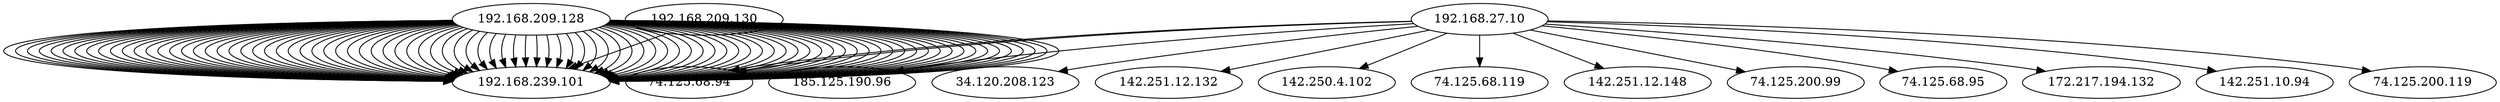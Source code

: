 digraph NWTraffic_update {
  "192.168.209.128" [degree=3067, in_degree=14, out_degree=3053, activity_score=1.00, total_connections=3067];
  "192.168.239.101" [degree=3100, in_degree=3074, out_degree=26, activity_score=1.00, total_connections=3100];
  "192.168.209.128" -> "192.168.239.101" [protocol_UNKNOWN=0.00,protocol_TCP=1.00,protocol_UDP=0.00,protocol_ICMP=0.00,timestamp_sin=0.68,timestamp_cos=-0.73,src_port_type=1.00,dst_port_type=0.00,conn_state_successful=0.00,conn_state_rejected_reset=1.00,conn_state_partial=0.00,conn_state_suspicious=0.00,conn_state_other=0.00,local_orig=1.00,local_resp=1.00,history_length=0.30,orig_bytes=0.00,resp_bytes=0.00,orig_pkts=0.08,resp_pkts=0.05,orig_ip_bytes=0.33,resp_ip_bytes=0.30,service_HTTP=0.00,service_FTP=0.00,service_SSH=0.00,service_DNS=0.00,service_UNKNOWN=1.00  ];
  "192.168.209.128" [degree=3067, in_degree=14, out_degree=3053, activity_score=1.00, total_connections=3067];
  "192.168.239.101" [degree=3100, in_degree=3074, out_degree=26, activity_score=1.00, total_connections=3100];
  "192.168.209.128" -> "192.168.239.101" [protocol_UNKNOWN=0.00,protocol_TCP=1.00,protocol_UDP=0.00,protocol_ICMP=0.00,timestamp_sin=0.68,timestamp_cos=-0.73,src_port_type=1.00,dst_port_type=0.00,conn_state_successful=0.00,conn_state_rejected_reset=1.00,conn_state_partial=0.00,conn_state_suspicious=0.00,conn_state_other=0.00,local_orig=1.00,local_resp=1.00,history_length=0.30,orig_bytes=0.00,resp_bytes=0.00,orig_pkts=0.08,resp_pkts=0.05,orig_ip_bytes=0.33,resp_ip_bytes=0.30,service_HTTP=0.00,service_FTP=0.00,service_SSH=0.00,service_DNS=0.00,service_UNKNOWN=1.00  ];
  "192.168.209.128" [degree=3067, in_degree=14, out_degree=3053, activity_score=1.00, total_connections=3067];
  "192.168.239.101" [degree=3100, in_degree=3074, out_degree=26, activity_score=1.00, total_connections=3100];
  "192.168.209.128" -> "192.168.239.101" [protocol_UNKNOWN=0.00,protocol_TCP=1.00,protocol_UDP=0.00,protocol_ICMP=0.00,timestamp_sin=0.68,timestamp_cos=-0.73,src_port_type=1.00,dst_port_type=0.00,conn_state_successful=0.00,conn_state_rejected_reset=1.00,conn_state_partial=0.00,conn_state_suspicious=0.00,conn_state_other=0.00,local_orig=1.00,local_resp=1.00,history_length=0.30,orig_bytes=0.00,resp_bytes=0.00,orig_pkts=0.08,resp_pkts=0.05,orig_ip_bytes=0.33,resp_ip_bytes=0.30,service_HTTP=0.00,service_FTP=0.00,service_SSH=0.00,service_DNS=0.00,service_UNKNOWN=1.00  ];
  "192.168.209.128" [degree=3067, in_degree=14, out_degree=3053, activity_score=1.00, total_connections=3067];
  "192.168.239.101" [degree=3100, in_degree=3074, out_degree=26, activity_score=1.00, total_connections=3100];
  "192.168.209.128" -> "192.168.239.101" [protocol_UNKNOWN=0.00,protocol_TCP=1.00,protocol_UDP=0.00,protocol_ICMP=0.00,timestamp_sin=0.68,timestamp_cos=-0.73,src_port_type=1.00,dst_port_type=0.00,conn_state_successful=0.00,conn_state_rejected_reset=1.00,conn_state_partial=0.00,conn_state_suspicious=0.00,conn_state_other=0.00,local_orig=1.00,local_resp=1.00,history_length=0.30,orig_bytes=0.00,resp_bytes=0.00,orig_pkts=0.08,resp_pkts=0.05,orig_ip_bytes=0.33,resp_ip_bytes=0.30,service_HTTP=0.00,service_FTP=0.00,service_SSH=0.00,service_DNS=0.00,service_UNKNOWN=1.00  ];
  "192.168.209.128" [degree=3067, in_degree=14, out_degree=3053, activity_score=1.00, total_connections=3067];
  "192.168.239.101" [degree=3100, in_degree=3074, out_degree=26, activity_score=1.00, total_connections=3100];
  "192.168.209.128" -> "192.168.239.101" [protocol_UNKNOWN=0.00,protocol_TCP=1.00,protocol_UDP=0.00,protocol_ICMP=0.00,timestamp_sin=0.68,timestamp_cos=-0.73,src_port_type=1.00,dst_port_type=0.00,conn_state_successful=0.00,conn_state_rejected_reset=1.00,conn_state_partial=0.00,conn_state_suspicious=0.00,conn_state_other=0.00,local_orig=1.00,local_resp=1.00,history_length=0.30,orig_bytes=0.00,resp_bytes=0.00,orig_pkts=0.08,resp_pkts=0.05,orig_ip_bytes=0.33,resp_ip_bytes=0.30,service_HTTP=0.00,service_FTP=0.00,service_SSH=0.00,service_DNS=0.00,service_UNKNOWN=1.00  ];
  "192.168.209.128" [degree=3067, in_degree=14, out_degree=3053, activity_score=1.00, total_connections=3067];
  "192.168.239.101" [degree=3100, in_degree=3074, out_degree=26, activity_score=1.00, total_connections=3100];
  "192.168.209.128" -> "192.168.239.101" [protocol_UNKNOWN=0.00,protocol_TCP=1.00,protocol_UDP=0.00,protocol_ICMP=0.00,timestamp_sin=0.68,timestamp_cos=-0.73,src_port_type=1.00,dst_port_type=0.00,conn_state_successful=0.00,conn_state_rejected_reset=1.00,conn_state_partial=0.00,conn_state_suspicious=0.00,conn_state_other=0.00,local_orig=1.00,local_resp=1.00,history_length=0.30,orig_bytes=0.00,resp_bytes=0.00,orig_pkts=0.08,resp_pkts=0.05,orig_ip_bytes=0.33,resp_ip_bytes=0.29,service_HTTP=0.00,service_FTP=0.00,service_SSH=0.00,service_DNS=0.00,service_UNKNOWN=1.00  ];
  "192.168.209.128" [degree=3067, in_degree=14, out_degree=3053, activity_score=1.00, total_connections=3067];
  "192.168.239.101" [degree=3100, in_degree=3074, out_degree=26, activity_score=1.00, total_connections=3100];
  "192.168.209.128" -> "192.168.239.101" [protocol_UNKNOWN=0.00,protocol_TCP=1.00,protocol_UDP=0.00,protocol_ICMP=0.00,timestamp_sin=0.68,timestamp_cos=-0.73,src_port_type=1.00,dst_port_type=0.00,conn_state_successful=0.00,conn_state_rejected_reset=1.00,conn_state_partial=0.00,conn_state_suspicious=0.00,conn_state_other=0.00,local_orig=1.00,local_resp=1.00,history_length=0.30,orig_bytes=0.00,resp_bytes=0.00,orig_pkts=0.08,resp_pkts=0.05,orig_ip_bytes=0.33,resp_ip_bytes=0.29,service_HTTP=0.00,service_FTP=0.00,service_SSH=0.00,service_DNS=0.00,service_UNKNOWN=1.00  ];
  "192.168.209.128" [degree=3067, in_degree=14, out_degree=3053, activity_score=1.00, total_connections=3067];
  "192.168.239.101" [degree=3100, in_degree=3074, out_degree=26, activity_score=1.00, total_connections=3100];
  "192.168.209.128" -> "192.168.239.101" [protocol_UNKNOWN=0.00,protocol_TCP=1.00,protocol_UDP=0.00,protocol_ICMP=0.00,timestamp_sin=0.68,timestamp_cos=-0.73,src_port_type=1.00,dst_port_type=0.00,conn_state_successful=0.00,conn_state_rejected_reset=1.00,conn_state_partial=0.00,conn_state_suspicious=0.00,conn_state_other=0.00,local_orig=1.00,local_resp=1.00,history_length=0.20,orig_bytes=0.00,resp_bytes=0.00,orig_pkts=0.05,resp_pkts=0.05,orig_ip_bytes=0.30,resp_ip_bytes=0.27,service_HTTP=0.00,service_FTP=0.00,service_SSH=0.00,service_DNS=0.00,service_UNKNOWN=1.00  ];
  "192.168.209.128" [degree=3067, in_degree=14, out_degree=3053, activity_score=1.00, total_connections=3067];
  "192.168.239.101" [degree=3100, in_degree=3074, out_degree=26, activity_score=1.00, total_connections=3100];
  "192.168.209.128" -> "192.168.239.101" [protocol_UNKNOWN=0.00,protocol_TCP=1.00,protocol_UDP=0.00,protocol_ICMP=0.00,timestamp_sin=0.68,timestamp_cos=-0.73,src_port_type=1.00,dst_port_type=0.00,conn_state_successful=0.00,conn_state_rejected_reset=1.00,conn_state_partial=0.00,conn_state_suspicious=0.00,conn_state_other=0.00,local_orig=1.00,local_resp=1.00,history_length=0.30,orig_bytes=0.00,resp_bytes=0.00,orig_pkts=0.08,resp_pkts=0.05,orig_ip_bytes=0.33,resp_ip_bytes=0.30,service_HTTP=0.00,service_FTP=0.00,service_SSH=0.00,service_DNS=0.00,service_UNKNOWN=1.00  ];
  "192.168.209.128" [degree=3067, in_degree=14, out_degree=3053, activity_score=1.00, total_connections=3067];
  "192.168.239.101" [degree=3100, in_degree=3074, out_degree=26, activity_score=1.00, total_connections=3100];
  "192.168.209.128" -> "192.168.239.101" [protocol_UNKNOWN=0.00,protocol_TCP=1.00,protocol_UDP=0.00,protocol_ICMP=0.00,timestamp_sin=0.68,timestamp_cos=-0.73,src_port_type=1.00,dst_port_type=0.00,conn_state_successful=0.00,conn_state_rejected_reset=1.00,conn_state_partial=0.00,conn_state_suspicious=0.00,conn_state_other=0.00,local_orig=1.00,local_resp=1.00,history_length=0.30,orig_bytes=0.00,resp_bytes=0.00,orig_pkts=0.08,resp_pkts=0.05,orig_ip_bytes=0.33,resp_ip_bytes=0.30,service_HTTP=0.00,service_FTP=0.00,service_SSH=0.00,service_DNS=0.00,service_UNKNOWN=1.00  ];
  "192.168.209.128" [degree=3067, in_degree=14, out_degree=3053, activity_score=1.00, total_connections=3067];
  "192.168.239.101" [degree=3100, in_degree=3074, out_degree=26, activity_score=1.00, total_connections=3100];
  "192.168.209.128" -> "192.168.239.101" [protocol_UNKNOWN=0.00,protocol_TCP=1.00,protocol_UDP=0.00,protocol_ICMP=0.00,timestamp_sin=0.68,timestamp_cos=-0.73,src_port_type=1.00,dst_port_type=0.00,conn_state_successful=0.00,conn_state_rejected_reset=1.00,conn_state_partial=0.00,conn_state_suspicious=0.00,conn_state_other=0.00,local_orig=1.00,local_resp=1.00,history_length=0.30,orig_bytes=0.00,resp_bytes=0.00,orig_pkts=0.08,resp_pkts=0.05,orig_ip_bytes=0.33,resp_ip_bytes=0.30,service_HTTP=0.00,service_FTP=0.00,service_SSH=0.00,service_DNS=0.00,service_UNKNOWN=1.00  ];
  "192.168.209.128" [degree=3067, in_degree=14, out_degree=3053, activity_score=1.00, total_connections=3067];
  "192.168.239.101" [degree=3100, in_degree=3074, out_degree=26, activity_score=1.00, total_connections=3100];
  "192.168.209.128" -> "192.168.239.101" [protocol_UNKNOWN=0.00,protocol_TCP=1.00,protocol_UDP=0.00,protocol_ICMP=0.00,timestamp_sin=0.68,timestamp_cos=-0.73,src_port_type=1.00,dst_port_type=0.00,conn_state_successful=0.00,conn_state_rejected_reset=1.00,conn_state_partial=0.00,conn_state_suspicious=0.00,conn_state_other=0.00,local_orig=1.00,local_resp=1.00,history_length=0.30,orig_bytes=0.00,resp_bytes=0.00,orig_pkts=0.08,resp_pkts=0.05,orig_ip_bytes=0.33,resp_ip_bytes=0.30,service_HTTP=0.00,service_FTP=0.00,service_SSH=0.00,service_DNS=0.00,service_UNKNOWN=1.00  ];
  "192.168.209.128" [degree=3067, in_degree=14, out_degree=3053, activity_score=1.00, total_connections=3067];
  "192.168.239.101" [degree=3100, in_degree=3074, out_degree=26, activity_score=1.00, total_connections=3100];
  "192.168.209.128" -> "192.168.239.101" [protocol_UNKNOWN=0.00,protocol_TCP=1.00,protocol_UDP=0.00,protocol_ICMP=0.00,timestamp_sin=0.68,timestamp_cos=-0.73,src_port_type=1.00,dst_port_type=0.00,conn_state_successful=0.00,conn_state_rejected_reset=1.00,conn_state_partial=0.00,conn_state_suspicious=0.00,conn_state_other=0.00,local_orig=1.00,local_resp=1.00,history_length=0.30,orig_bytes=0.00,resp_bytes=0.00,orig_pkts=0.08,resp_pkts=0.05,orig_ip_bytes=0.33,resp_ip_bytes=0.30,service_HTTP=0.00,service_FTP=0.00,service_SSH=0.00,service_DNS=0.00,service_UNKNOWN=1.00  ];
  "192.168.209.128" [degree=3067, in_degree=14, out_degree=3053, activity_score=1.00, total_connections=3067];
  "192.168.239.101" [degree=3100, in_degree=3074, out_degree=26, activity_score=1.00, total_connections=3100];
  "192.168.209.128" -> "192.168.239.101" [protocol_UNKNOWN=0.00,protocol_TCP=1.00,protocol_UDP=0.00,protocol_ICMP=0.00,timestamp_sin=0.68,timestamp_cos=-0.73,src_port_type=1.00,dst_port_type=0.00,conn_state_successful=0.00,conn_state_rejected_reset=1.00,conn_state_partial=0.00,conn_state_suspicious=0.00,conn_state_other=0.00,local_orig=1.00,local_resp=1.00,history_length=0.30,orig_bytes=0.00,resp_bytes=0.00,orig_pkts=0.08,resp_pkts=0.05,orig_ip_bytes=0.33,resp_ip_bytes=0.29,service_HTTP=0.00,service_FTP=0.00,service_SSH=0.00,service_DNS=0.00,service_UNKNOWN=1.00  ];
  "192.168.209.128" [degree=3067, in_degree=14, out_degree=3053, activity_score=1.00, total_connections=3067];
  "192.168.239.101" [degree=3100, in_degree=3074, out_degree=26, activity_score=1.00, total_connections=3100];
  "192.168.209.128" -> "192.168.239.101" [protocol_UNKNOWN=0.00,protocol_TCP=1.00,protocol_UDP=0.00,protocol_ICMP=0.00,timestamp_sin=0.68,timestamp_cos=-0.73,src_port_type=1.00,dst_port_type=0.00,conn_state_successful=0.00,conn_state_rejected_reset=1.00,conn_state_partial=0.00,conn_state_suspicious=0.00,conn_state_other=0.00,local_orig=1.00,local_resp=1.00,history_length=0.30,orig_bytes=0.00,resp_bytes=0.00,orig_pkts=0.08,resp_pkts=0.05,orig_ip_bytes=0.33,resp_ip_bytes=0.29,service_HTTP=0.00,service_FTP=0.00,service_SSH=0.00,service_DNS=0.00,service_UNKNOWN=1.00  ];
  "192.168.209.128" [degree=3067, in_degree=14, out_degree=3053, activity_score=1.00, total_connections=3067];
  "192.168.239.101" [degree=3100, in_degree=3074, out_degree=26, activity_score=1.00, total_connections=3100];
  "192.168.209.128" -> "192.168.239.101" [protocol_UNKNOWN=0.00,protocol_TCP=1.00,protocol_UDP=0.00,protocol_ICMP=0.00,timestamp_sin=0.68,timestamp_cos=-0.73,src_port_type=1.00,dst_port_type=0.00,conn_state_successful=0.00,conn_state_rejected_reset=1.00,conn_state_partial=0.00,conn_state_suspicious=0.00,conn_state_other=0.00,local_orig=1.00,local_resp=1.00,history_length=0.20,orig_bytes=0.00,resp_bytes=0.00,orig_pkts=0.05,resp_pkts=0.05,orig_ip_bytes=0.30,resp_ip_bytes=0.27,service_HTTP=0.00,service_FTP=0.00,service_SSH=0.00,service_DNS=0.00,service_UNKNOWN=1.00  ];
  "192.168.209.128" [degree=3067, in_degree=14, out_degree=3053, activity_score=1.00, total_connections=3067];
  "192.168.239.101" [degree=3100, in_degree=3074, out_degree=26, activity_score=1.00, total_connections=3100];
  "192.168.209.128" -> "192.168.239.101" [protocol_UNKNOWN=0.00,protocol_TCP=1.00,protocol_UDP=0.00,protocol_ICMP=0.00,timestamp_sin=0.68,timestamp_cos=-0.73,src_port_type=1.00,dst_port_type=0.00,conn_state_successful=1.00,conn_state_rejected_reset=0.00,conn_state_partial=0.00,conn_state_suspicious=0.00,conn_state_other=0.00,local_orig=1.00,local_resp=1.00,history_length=0.80,orig_bytes=0.36,resp_bytes=0.67,orig_pkts=0.18,resp_pkts=0.18,orig_ip_bytes=0.48,resp_ip_bytes=0.68,service_HTTP=1.00,service_FTP=0.00,service_SSH=0.00,service_DNS=0.00,service_UNKNOWN=0.00  ];
  "192.168.209.128" [degree=3067, in_degree=14, out_degree=3053, activity_score=1.00, total_connections=3067];
  "192.168.239.101" [degree=3100, in_degree=3074, out_degree=26, activity_score=1.00, total_connections=3100];
  "192.168.209.128" -> "192.168.239.101" [protocol_UNKNOWN=0.00,protocol_TCP=1.00,protocol_UDP=0.00,protocol_ICMP=0.00,timestamp_sin=0.68,timestamp_cos=-0.73,src_port_type=0.50,dst_port_type=0.00,conn_state_successful=1.00,conn_state_rejected_reset=0.00,conn_state_partial=0.00,conn_state_suspicious=0.00,conn_state_other=0.00,local_orig=1.00,local_resp=1.00,history_length=0.80,orig_bytes=0.48,resp_bytes=0.57,orig_pkts=0.17,resp_pkts=0.19,orig_ip_bytes=0.52,resp_ip_bytes=0.59,service_HTTP=0.00,service_FTP=0.00,service_SSH=0.00,service_DNS=0.00,service_UNKNOWN=1.00  ];
  "192.168.209.128" [degree=3067, in_degree=14, out_degree=3053, activity_score=1.00, total_connections=3067];
  "192.168.239.101" [degree=3100, in_degree=3074, out_degree=26, activity_score=1.00, total_connections=3100];
  "192.168.209.128" -> "192.168.239.101" [protocol_UNKNOWN=0.00,protocol_TCP=1.00,protocol_UDP=0.00,protocol_ICMP=0.00,timestamp_sin=0.68,timestamp_cos=-0.73,src_port_type=0.50,dst_port_type=0.00,conn_state_successful=1.00,conn_state_rejected_reset=0.00,conn_state_partial=0.00,conn_state_suspicious=0.00,conn_state_other=0.00,local_orig=1.00,local_resp=1.00,history_length=0.80,orig_bytes=0.49,resp_bytes=0.57,orig_pkts=0.17,resp_pkts=0.19,orig_ip_bytes=0.52,resp_ip_bytes=0.59,service_HTTP=0.00,service_FTP=0.00,service_SSH=0.00,service_DNS=0.00,service_UNKNOWN=1.00  ];
  "192.168.209.128" [degree=3067, in_degree=14, out_degree=3053, activity_score=1.00, total_connections=3067];
  "192.168.239.101" [degree=3100, in_degree=3074, out_degree=26, activity_score=1.00, total_connections=3100];
  "192.168.209.128" -> "192.168.239.101" [protocol_UNKNOWN=0.00,protocol_TCP=1.00,protocol_UDP=0.00,protocol_ICMP=0.00,timestamp_sin=0.68,timestamp_cos=-0.73,src_port_type=1.00,dst_port_type=0.00,conn_state_successful=1.00,conn_state_rejected_reset=0.00,conn_state_partial=0.00,conn_state_suspicious=0.00,conn_state_other=0.00,local_orig=1.00,local_resp=1.00,history_length=0.80,orig_bytes=0.47,resp_bytes=0.44,orig_pkts=0.14,resp_pkts=0.13,orig_ip_bytes=0.50,resp_ip_bytes=0.48,service_HTTP=1.00,service_FTP=0.00,service_SSH=0.00,service_DNS=0.00,service_UNKNOWN=0.00  ];
  "192.168.209.128" [degree=3067, in_degree=14, out_degree=3053, activity_score=1.00, total_connections=3067];
  "192.168.239.101" [degree=3100, in_degree=3074, out_degree=26, activity_score=1.00, total_connections=3100];
  "192.168.209.128" -> "192.168.239.101" [protocol_UNKNOWN=0.00,protocol_TCP=1.00,protocol_UDP=0.00,protocol_ICMP=0.00,timestamp_sin=0.68,timestamp_cos=-0.73,src_port_type=0.50,dst_port_type=0.00,conn_state_successful=1.00,conn_state_rejected_reset=0.00,conn_state_partial=0.00,conn_state_suspicious=0.00,conn_state_other=0.00,local_orig=1.00,local_resp=1.00,history_length=0.80,orig_bytes=0.48,resp_bytes=0.69,orig_pkts=0.18,resp_pkts=0.21,orig_ip_bytes=0.52,resp_ip_bytes=0.69,service_HTTP=0.00,service_FTP=0.00,service_SSH=0.00,service_DNS=0.00,service_UNKNOWN=1.00  ];
  "192.168.209.128" [degree=3067, in_degree=14, out_degree=3053, activity_score=1.00, total_connections=3067];
  "192.168.239.101" [degree=3100, in_degree=3074, out_degree=26, activity_score=1.00, total_connections=3100];
  "192.168.209.128" -> "192.168.239.101" [protocol_UNKNOWN=0.00,protocol_TCP=1.00,protocol_UDP=0.00,protocol_ICMP=0.00,timestamp_sin=0.68,timestamp_cos=-0.73,src_port_type=0.50,dst_port_type=0.00,conn_state_successful=1.00,conn_state_rejected_reset=0.00,conn_state_partial=0.00,conn_state_suspicious=0.00,conn_state_other=0.00,local_orig=1.00,local_resp=1.00,history_length=0.80,orig_bytes=0.48,resp_bytes=0.57,orig_pkts=0.17,resp_pkts=0.18,orig_ip_bytes=0.52,resp_ip_bytes=0.59,service_HTTP=0.00,service_FTP=0.00,service_SSH=0.00,service_DNS=0.00,service_UNKNOWN=1.00  ];
  "192.168.209.128" [degree=3067, in_degree=14, out_degree=3053, activity_score=1.00, total_connections=3067];
  "192.168.239.101" [degree=3100, in_degree=3074, out_degree=26, activity_score=1.00, total_connections=3100];
  "192.168.209.128" -> "192.168.239.101" [protocol_UNKNOWN=0.00,protocol_TCP=1.00,protocol_UDP=0.00,protocol_ICMP=0.00,timestamp_sin=0.68,timestamp_cos=-0.73,src_port_type=0.50,dst_port_type=0.00,conn_state_successful=1.00,conn_state_rejected_reset=0.00,conn_state_partial=0.00,conn_state_suspicious=0.00,conn_state_other=0.00,local_orig=1.00,local_resp=1.00,history_length=0.80,orig_bytes=0.49,resp_bytes=0.57,orig_pkts=0.17,resp_pkts=0.19,orig_ip_bytes=0.52,resp_ip_bytes=0.59,service_HTTP=0.00,service_FTP=0.00,service_SSH=0.00,service_DNS=0.00,service_UNKNOWN=1.00  ];
  "192.168.209.128" [degree=3067, in_degree=14, out_degree=3053, activity_score=1.00, total_connections=3067];
  "192.168.239.101" [degree=3100, in_degree=3074, out_degree=26, activity_score=1.00, total_connections=3100];
  "192.168.209.128" -> "192.168.239.101" [protocol_UNKNOWN=0.00,protocol_TCP=1.00,protocol_UDP=0.00,protocol_ICMP=0.00,timestamp_sin=0.68,timestamp_cos=-0.73,src_port_type=0.50,dst_port_type=0.00,conn_state_successful=1.00,conn_state_rejected_reset=0.00,conn_state_partial=0.00,conn_state_suspicious=0.00,conn_state_other=0.00,local_orig=1.00,local_resp=1.00,history_length=0.80,orig_bytes=0.48,resp_bytes=0.57,orig_pkts=0.17,resp_pkts=0.19,orig_ip_bytes=0.52,resp_ip_bytes=0.59,service_HTTP=0.00,service_FTP=0.00,service_SSH=0.00,service_DNS=0.00,service_UNKNOWN=1.00  ];
  "192.168.209.128" [degree=3067, in_degree=14, out_degree=3053, activity_score=1.00, total_connections=3067];
  "192.168.239.101" [degree=3100, in_degree=3074, out_degree=26, activity_score=1.00, total_connections=3100];
  "192.168.209.128" -> "192.168.239.101" [protocol_UNKNOWN=0.00,protocol_TCP=1.00,protocol_UDP=0.00,protocol_ICMP=0.00,timestamp_sin=0.68,timestamp_cos=-0.73,src_port_type=0.50,dst_port_type=0.00,conn_state_successful=1.00,conn_state_rejected_reset=0.00,conn_state_partial=0.00,conn_state_suspicious=0.00,conn_state_other=0.00,local_orig=1.00,local_resp=1.00,history_length=0.80,orig_bytes=0.52,resp_bytes=0.57,orig_pkts=0.18,resp_pkts=0.19,orig_ip_bytes=0.54,resp_ip_bytes=0.59,service_HTTP=0.00,service_FTP=0.00,service_SSH=0.00,service_DNS=0.00,service_UNKNOWN=1.00  ];
  "192.168.209.128" [degree=3067, in_degree=14, out_degree=3053, activity_score=1.00, total_connections=3067];
  "192.168.239.101" [degree=3100, in_degree=3074, out_degree=26, activity_score=1.00, total_connections=3100];
  "192.168.209.128" -> "192.168.239.101" [protocol_UNKNOWN=0.00,protocol_TCP=1.00,protocol_UDP=0.00,protocol_ICMP=0.00,timestamp_sin=0.68,timestamp_cos=-0.73,src_port_type=1.00,dst_port_type=0.00,conn_state_successful=0.00,conn_state_rejected_reset=1.00,conn_state_partial=0.00,conn_state_suspicious=0.00,conn_state_other=0.00,local_orig=1.00,local_resp=1.00,history_length=0.80,orig_bytes=0.21,resp_bytes=0.67,orig_pkts=0.18,resp_pkts=0.18,orig_ip_bytes=0.46,resp_ip_bytes=0.68,service_HTTP=1.00,service_FTP=0.00,service_SSH=0.00,service_DNS=0.00,service_UNKNOWN=0.00  ];
  "192.168.209.128" [degree=3067, in_degree=14, out_degree=3053, activity_score=1.00, total_connections=3067];
  "192.168.239.101" [degree=3100, in_degree=3074, out_degree=26, activity_score=1.00, total_connections=3100];
  "192.168.209.128" -> "192.168.239.101" [protocol_UNKNOWN=0.00,protocol_TCP=1.00,protocol_UDP=0.00,protocol_ICMP=0.00,timestamp_sin=0.68,timestamp_cos=-0.73,src_port_type=1.00,dst_port_type=0.00,conn_state_successful=1.00,conn_state_rejected_reset=0.00,conn_state_partial=0.00,conn_state_suspicious=0.00,conn_state_other=0.00,local_orig=1.00,local_resp=1.00,history_length=0.80,orig_bytes=0.39,resp_bytes=0.38,orig_pkts=0.13,resp_pkts=0.13,orig_ip_bytes=0.45,resp_ip_bytes=0.44,service_HTTP=1.00,service_FTP=0.00,service_SSH=0.00,service_DNS=0.00,service_UNKNOWN=0.00  ];
  "192.168.209.128" [degree=3067, in_degree=14, out_degree=3053, activity_score=1.00, total_connections=3067];
  "192.168.239.101" [degree=3100, in_degree=3074, out_degree=26, activity_score=1.00, total_connections=3100];
  "192.168.209.128" -> "192.168.239.101" [protocol_UNKNOWN=0.00,protocol_TCP=1.00,protocol_UDP=0.00,protocol_ICMP=0.00,timestamp_sin=0.68,timestamp_cos=-0.73,src_port_type=1.00,dst_port_type=0.00,conn_state_successful=1.00,conn_state_rejected_reset=0.00,conn_state_partial=0.00,conn_state_suspicious=0.00,conn_state_other=0.00,local_orig=1.00,local_resp=1.00,history_length=0.80,orig_bytes=0.37,resp_bytes=0.45,orig_pkts=0.13,resp_pkts=0.13,orig_ip_bytes=0.44,resp_ip_bytes=0.48,service_HTTP=1.00,service_FTP=0.00,service_SSH=0.00,service_DNS=0.00,service_UNKNOWN=0.00  ];
  "192.168.209.128" [degree=3067, in_degree=14, out_degree=3053, activity_score=1.00, total_connections=3067];
  "192.168.239.101" [degree=3100, in_degree=3074, out_degree=26, activity_score=1.00, total_connections=3100];
  "192.168.209.128" -> "192.168.239.101" [protocol_UNKNOWN=0.00,protocol_TCP=1.00,protocol_UDP=0.00,protocol_ICMP=0.00,timestamp_sin=0.68,timestamp_cos=-0.73,src_port_type=1.00,dst_port_type=0.00,conn_state_successful=1.00,conn_state_rejected_reset=0.00,conn_state_partial=0.00,conn_state_suspicious=0.00,conn_state_other=0.00,local_orig=1.00,local_resp=1.00,history_length=0.90,orig_bytes=0.22,resp_bytes=0.31,orig_pkts=0.14,resp_pkts=0.15,orig_ip_bytes=0.42,resp_ip_bytes=0.44,service_HTTP=0.00,service_FTP=0.00,service_SSH=0.00,service_DNS=0.00,service_UNKNOWN=1.00  ];
  "192.168.209.128" [degree=3067, in_degree=14, out_degree=3053, activity_score=1.00, total_connections=3067];
  "192.168.239.101" [degree=3100, in_degree=3074, out_degree=26, activity_score=1.00, total_connections=3100];
  "192.168.209.128" -> "192.168.239.101" [protocol_UNKNOWN=0.00,protocol_TCP=1.00,protocol_UDP=0.00,protocol_ICMP=0.00,timestamp_sin=0.68,timestamp_cos=-0.73,src_port_type=1.00,dst_port_type=0.00,conn_state_successful=1.00,conn_state_rejected_reset=0.00,conn_state_partial=0.00,conn_state_suspicious=0.00,conn_state_other=0.00,local_orig=1.00,local_resp=1.00,history_length=0.80,orig_bytes=0.38,resp_bytes=0.44,orig_pkts=0.13,resp_pkts=0.13,orig_ip_bytes=0.44,resp_ip_bytes=0.48,service_HTTP=1.00,service_FTP=0.00,service_SSH=0.00,service_DNS=0.00,service_UNKNOWN=0.00  ];
  "192.168.209.128" [degree=3067, in_degree=14, out_degree=3053, activity_score=1.00, total_connections=3067];
  "192.168.239.101" [degree=3100, in_degree=3074, out_degree=26, activity_score=1.00, total_connections=3100];
  "192.168.209.128" -> "192.168.239.101" [protocol_UNKNOWN=0.00,protocol_TCP=1.00,protocol_UDP=0.00,protocol_ICMP=0.00,timestamp_sin=0.68,timestamp_cos=-0.73,src_port_type=1.00,dst_port_type=0.00,conn_state_successful=1.00,conn_state_rejected_reset=0.00,conn_state_partial=0.00,conn_state_suspicious=0.00,conn_state_other=0.00,local_orig=1.00,local_resp=1.00,history_length=0.80,orig_bytes=0.37,resp_bytes=0.38,orig_pkts=0.13,resp_pkts=0.13,orig_ip_bytes=0.44,resp_ip_bytes=0.44,service_HTTP=1.00,service_FTP=0.00,service_SSH=0.00,service_DNS=0.00,service_UNKNOWN=0.00  ];
  "192.168.209.128" [degree=3067, in_degree=14, out_degree=3053, activity_score=1.00, total_connections=3067];
  "192.168.239.101" [degree=3100, in_degree=3074, out_degree=26, activity_score=1.00, total_connections=3100];
  "192.168.209.128" -> "192.168.239.101" [protocol_UNKNOWN=0.00,protocol_TCP=1.00,protocol_UDP=0.00,protocol_ICMP=0.00,timestamp_sin=0.68,timestamp_cos=-0.73,src_port_type=1.00,dst_port_type=0.00,conn_state_successful=1.00,conn_state_rejected_reset=0.00,conn_state_partial=0.00,conn_state_suspicious=0.00,conn_state_other=0.00,local_orig=1.00,local_resp=1.00,history_length=0.80,orig_bytes=0.37,resp_bytes=0.45,orig_pkts=0.13,resp_pkts=0.13,orig_ip_bytes=0.44,resp_ip_bytes=0.48,service_HTTP=1.00,service_FTP=0.00,service_SSH=0.00,service_DNS=0.00,service_UNKNOWN=0.00  ];
  "192.168.209.128" [degree=3067, in_degree=14, out_degree=3053, activity_score=1.00, total_connections=3067];
  "192.168.239.101" [degree=3100, in_degree=3074, out_degree=26, activity_score=1.00, total_connections=3100];
  "192.168.209.128" -> "192.168.239.101" [protocol_UNKNOWN=0.00,protocol_TCP=1.00,protocol_UDP=0.00,protocol_ICMP=0.00,timestamp_sin=0.68,timestamp_cos=-0.73,src_port_type=0.50,dst_port_type=0.00,conn_state_successful=1.00,conn_state_rejected_reset=0.00,conn_state_partial=0.00,conn_state_suspicious=0.00,conn_state_other=0.00,local_orig=1.00,local_resp=1.00,history_length=0.80,orig_bytes=0.50,resp_bytes=0.69,orig_pkts=0.19,resp_pkts=0.22,orig_ip_bytes=0.54,resp_ip_bytes=0.69,service_HTTP=0.00,service_FTP=0.00,service_SSH=0.00,service_DNS=0.00,service_UNKNOWN=1.00  ];
  "192.168.209.128" [degree=3067, in_degree=14, out_degree=3053, activity_score=1.00, total_connections=3067];
  "192.168.239.101" [degree=3100, in_degree=3074, out_degree=26, activity_score=1.00, total_connections=3100];
  "192.168.209.128" -> "192.168.239.101" [protocol_UNKNOWN=0.00,protocol_TCP=1.00,protocol_UDP=0.00,protocol_ICMP=0.00,timestamp_sin=0.68,timestamp_cos=-0.73,src_port_type=0.50,dst_port_type=0.00,conn_state_successful=0.00,conn_state_rejected_reset=1.00,conn_state_partial=0.00,conn_state_suspicious=0.00,conn_state_other=0.00,local_orig=1.00,local_resp=1.00,history_length=0.70,orig_bytes=0.47,resp_bytes=0.55,orig_pkts=0.16,resp_pkts=0.15,orig_ip_bytes=0.50,resp_ip_bytes=0.56,service_HTTP=0.00,service_FTP=0.00,service_SSH=0.00,service_DNS=0.00,service_UNKNOWN=1.00  ];
  "192.168.209.128" [degree=3067, in_degree=14, out_degree=3053, activity_score=1.00, total_connections=3067];
  "192.168.239.101" [degree=3100, in_degree=3074, out_degree=26, activity_score=1.00, total_connections=3100];
  "192.168.209.128" -> "192.168.239.101" [protocol_UNKNOWN=0.00,protocol_TCP=1.00,protocol_UDP=0.00,protocol_ICMP=0.00,timestamp_sin=0.68,timestamp_cos=-0.73,src_port_type=1.00,dst_port_type=0.00,conn_state_successful=1.00,conn_state_rejected_reset=0.00,conn_state_partial=0.00,conn_state_suspicious=0.00,conn_state_other=0.00,local_orig=1.00,local_resp=1.00,history_length=0.90,orig_bytes=0.24,resp_bytes=0.31,orig_pkts=0.14,resp_pkts=0.15,orig_ip_bytes=0.43,resp_ip_bytes=0.44,service_HTTP=0.00,service_FTP=0.00,service_SSH=0.00,service_DNS=0.00,service_UNKNOWN=1.00  ];
  "192.168.209.128" [degree=3067, in_degree=14, out_degree=3053, activity_score=1.00, total_connections=3067];
  "192.168.239.101" [degree=3100, in_degree=3074, out_degree=26, activity_score=1.00, total_connections=3100];
  "192.168.209.128" -> "192.168.239.101" [protocol_UNKNOWN=0.00,protocol_TCP=1.00,protocol_UDP=0.00,protocol_ICMP=0.00,timestamp_sin=0.68,timestamp_cos=-0.73,src_port_type=1.00,dst_port_type=0.00,conn_state_successful=1.00,conn_state_rejected_reset=0.00,conn_state_partial=0.00,conn_state_suspicious=0.00,conn_state_other=0.00,local_orig=1.00,local_resp=1.00,history_length=0.80,orig_bytes=0.42,resp_bytes=0.67,orig_pkts=0.18,resp_pkts=0.19,orig_ip_bytes=0.49,resp_ip_bytes=0.68,service_HTTP=1.00,service_FTP=0.00,service_SSH=0.00,service_DNS=0.00,service_UNKNOWN=0.00  ];
  "192.168.209.128" [degree=3067, in_degree=14, out_degree=3053, activity_score=1.00, total_connections=3067];
  "192.168.239.101" [degree=3100, in_degree=3074, out_degree=26, activity_score=1.00, total_connections=3100];
  "192.168.209.128" -> "192.168.239.101" [protocol_UNKNOWN=0.00,protocol_TCP=1.00,protocol_UDP=0.00,protocol_ICMP=0.00,timestamp_sin=0.68,timestamp_cos=-0.73,src_port_type=0.50,dst_port_type=0.00,conn_state_successful=1.00,conn_state_rejected_reset=0.00,conn_state_partial=0.00,conn_state_suspicious=0.00,conn_state_other=0.00,local_orig=1.00,local_resp=1.00,history_length=0.80,orig_bytes=0.29,resp_bytes=0.15,orig_pkts=0.13,resp_pkts=0.13,orig_ip_bytes=0.42,resp_ip_bytes=0.41,service_HTTP=0.00,service_FTP=0.00,service_SSH=0.00,service_DNS=0.00,service_UNKNOWN=1.00  ];
  "192.168.209.128" [degree=3067, in_degree=14, out_degree=3053, activity_score=1.00, total_connections=3067];
  "192.168.239.101" [degree=3100, in_degree=3074, out_degree=26, activity_score=1.00, total_connections=3100];
  "192.168.209.128" -> "192.168.239.101" [protocol_UNKNOWN=0.00,protocol_TCP=1.00,protocol_UDP=0.00,protocol_ICMP=0.00,timestamp_sin=0.68,timestamp_cos=-0.73,src_port_type=1.00,dst_port_type=0.00,conn_state_successful=1.00,conn_state_rejected_reset=0.00,conn_state_partial=0.00,conn_state_suspicious=0.00,conn_state_other=0.00,local_orig=1.00,local_resp=1.00,history_length=0.80,orig_bytes=0.37,resp_bytes=0.44,orig_pkts=0.14,resp_pkts=0.13,orig_ip_bytes=0.45,resp_ip_bytes=0.48,service_HTTP=1.00,service_FTP=0.00,service_SSH=0.00,service_DNS=0.00,service_UNKNOWN=0.00  ];
  "192.168.209.128" [degree=3067, in_degree=14, out_degree=3053, activity_score=1.00, total_connections=3067];
  "192.168.239.101" [degree=3100, in_degree=3074, out_degree=26, activity_score=1.00, total_connections=3100];
  "192.168.209.128" -> "192.168.239.101" [protocol_UNKNOWN=0.00,protocol_TCP=1.00,protocol_UDP=0.00,protocol_ICMP=0.00,timestamp_sin=0.68,timestamp_cos=-0.73,src_port_type=0.50,dst_port_type=0.00,conn_state_successful=1.00,conn_state_rejected_reset=0.00,conn_state_partial=0.00,conn_state_suspicious=0.00,conn_state_other=0.00,local_orig=1.00,local_resp=1.00,history_length=0.80,orig_bytes=0.48,resp_bytes=0.57,orig_pkts=0.17,resp_pkts=0.19,orig_ip_bytes=0.52,resp_ip_bytes=0.59,service_HTTP=0.00,service_FTP=0.00,service_SSH=0.00,service_DNS=0.00,service_UNKNOWN=1.00  ];
  "192.168.209.128" [degree=3067, in_degree=14, out_degree=3053, activity_score=1.00, total_connections=3067];
  "192.168.239.101" [degree=3100, in_degree=3074, out_degree=26, activity_score=1.00, total_connections=3100];
  "192.168.209.128" -> "192.168.239.101" [protocol_UNKNOWN=0.00,protocol_TCP=1.00,protocol_UDP=0.00,protocol_ICMP=0.00,timestamp_sin=0.68,timestamp_cos=-0.73,src_port_type=0.50,dst_port_type=0.00,conn_state_successful=1.00,conn_state_rejected_reset=0.00,conn_state_partial=0.00,conn_state_suspicious=0.00,conn_state_other=0.00,local_orig=1.00,local_resp=1.00,history_length=0.90,orig_bytes=0.48,resp_bytes=0.56,orig_pkts=0.17,resp_pkts=0.19,orig_ip_bytes=0.52,resp_ip_bytes=0.58,service_HTTP=0.00,service_FTP=0.00,service_SSH=0.00,service_DNS=0.00,service_UNKNOWN=1.00  ];
  "192.168.209.128" [degree=3067, in_degree=14, out_degree=3053, activity_score=1.00, total_connections=3067];
  "192.168.239.101" [degree=3100, in_degree=3074, out_degree=26, activity_score=1.00, total_connections=3100];
  "192.168.209.128" -> "192.168.239.101" [protocol_UNKNOWN=0.00,protocol_TCP=1.00,protocol_UDP=0.00,protocol_ICMP=0.00,timestamp_sin=0.68,timestamp_cos=-0.73,src_port_type=1.00,dst_port_type=0.00,conn_state_successful=1.00,conn_state_rejected_reset=0.00,conn_state_partial=0.00,conn_state_suspicious=0.00,conn_state_other=0.00,local_orig=1.00,local_resp=1.00,history_length=0.80,orig_bytes=0.39,resp_bytes=0.38,orig_pkts=0.14,resp_pkts=0.13,orig_ip_bytes=0.45,resp_ip_bytes=0.44,service_HTTP=1.00,service_FTP=0.00,service_SSH=0.00,service_DNS=0.00,service_UNKNOWN=0.00  ];
  "192.168.209.128" [degree=3067, in_degree=14, out_degree=3053, activity_score=1.00, total_connections=3067];
  "192.168.239.101" [degree=3100, in_degree=3074, out_degree=26, activity_score=1.00, total_connections=3100];
  "192.168.209.128" -> "192.168.239.101" [protocol_UNKNOWN=0.00,protocol_TCP=1.00,protocol_UDP=0.00,protocol_ICMP=0.00,timestamp_sin=0.68,timestamp_cos=-0.73,src_port_type=0.50,dst_port_type=0.00,conn_state_successful=1.00,conn_state_rejected_reset=0.00,conn_state_partial=0.00,conn_state_suspicious=0.00,conn_state_other=0.00,local_orig=1.00,local_resp=1.00,history_length=0.90,orig_bytes=0.48,resp_bytes=0.57,orig_pkts=0.17,resp_pkts=0.19,orig_ip_bytes=0.52,resp_ip_bytes=0.59,service_HTTP=0.00,service_FTP=0.00,service_SSH=0.00,service_DNS=0.00,service_UNKNOWN=1.00  ];
  "192.168.209.128" [degree=3067, in_degree=14, out_degree=3053, activity_score=1.00, total_connections=3067];
  "192.168.239.101" [degree=3100, in_degree=3074, out_degree=26, activity_score=1.00, total_connections=3100];
  "192.168.209.128" -> "192.168.239.101" [protocol_UNKNOWN=0.00,protocol_TCP=1.00,protocol_UDP=0.00,protocol_ICMP=0.00,timestamp_sin=0.68,timestamp_cos=-0.73,src_port_type=1.00,dst_port_type=0.00,conn_state_successful=1.00,conn_state_rejected_reset=0.00,conn_state_partial=0.00,conn_state_suspicious=0.00,conn_state_other=0.00,local_orig=1.00,local_resp=1.00,history_length=0.80,orig_bytes=0.37,resp_bytes=0.44,orig_pkts=0.14,resp_pkts=0.13,orig_ip_bytes=0.45,resp_ip_bytes=0.48,service_HTTP=1.00,service_FTP=0.00,service_SSH=0.00,service_DNS=0.00,service_UNKNOWN=0.00  ];
  "192.168.209.128" [degree=3067, in_degree=14, out_degree=3053, activity_score=1.00, total_connections=3067];
  "192.168.239.101" [degree=3100, in_degree=3074, out_degree=26, activity_score=1.00, total_connections=3100];
  "192.168.209.128" -> "192.168.239.101" [protocol_UNKNOWN=0.00,protocol_TCP=1.00,protocol_UDP=0.00,protocol_ICMP=0.00,timestamp_sin=0.68,timestamp_cos=-0.73,src_port_type=0.50,dst_port_type=0.00,conn_state_successful=1.00,conn_state_rejected_reset=0.00,conn_state_partial=0.00,conn_state_suspicious=0.00,conn_state_other=0.00,local_orig=1.00,local_resp=1.00,history_length=0.90,orig_bytes=0.48,resp_bytes=0.56,orig_pkts=0.17,resp_pkts=0.19,orig_ip_bytes=0.52,resp_ip_bytes=0.58,service_HTTP=0.00,service_FTP=0.00,service_SSH=0.00,service_DNS=0.00,service_UNKNOWN=1.00  ];
  "192.168.209.128" [degree=3067, in_degree=14, out_degree=3053, activity_score=1.00, total_connections=3067];
  "192.168.239.101" [degree=3100, in_degree=3074, out_degree=26, activity_score=1.00, total_connections=3100];
  "192.168.209.128" -> "192.168.239.101" [protocol_UNKNOWN=0.00,protocol_TCP=1.00,protocol_UDP=0.00,protocol_ICMP=0.00,timestamp_sin=0.68,timestamp_cos=-0.73,src_port_type=1.00,dst_port_type=0.00,conn_state_successful=1.00,conn_state_rejected_reset=0.00,conn_state_partial=0.00,conn_state_suspicious=0.00,conn_state_other=0.00,local_orig=1.00,local_resp=1.00,history_length=0.80,orig_bytes=0.37,resp_bytes=0.44,orig_pkts=0.14,resp_pkts=0.13,orig_ip_bytes=0.45,resp_ip_bytes=0.48,service_HTTP=1.00,service_FTP=0.00,service_SSH=0.00,service_DNS=0.00,service_UNKNOWN=0.00  ];
  "192.168.209.128" [degree=3067, in_degree=14, out_degree=3053, activity_score=1.00, total_connections=3067];
  "192.168.239.101" [degree=3100, in_degree=3074, out_degree=26, activity_score=1.00, total_connections=3100];
  "192.168.209.128" -> "192.168.239.101" [protocol_UNKNOWN=0.00,protocol_TCP=1.00,protocol_UDP=0.00,protocol_ICMP=0.00,timestamp_sin=0.68,timestamp_cos=-0.73,src_port_type=1.00,dst_port_type=0.00,conn_state_successful=1.00,conn_state_rejected_reset=0.00,conn_state_partial=0.00,conn_state_suspicious=0.00,conn_state_other=0.00,local_orig=1.00,local_resp=1.00,history_length=0.80,orig_bytes=0.38,resp_bytes=0.45,orig_pkts=0.14,resp_pkts=0.13,orig_ip_bytes=0.45,resp_ip_bytes=0.48,service_HTTP=1.00,service_FTP=0.00,service_SSH=0.00,service_DNS=0.00,service_UNKNOWN=0.00  ];
  "192.168.209.128" [degree=3067, in_degree=14, out_degree=3053, activity_score=1.00, total_connections=3067];
  "192.168.239.101" [degree=3100, in_degree=3074, out_degree=26, activity_score=1.00, total_connections=3100];
  "192.168.209.128" -> "192.168.239.101" [protocol_UNKNOWN=0.00,protocol_TCP=1.00,protocol_UDP=0.00,protocol_ICMP=0.00,timestamp_sin=0.68,timestamp_cos=-0.73,src_port_type=1.00,dst_port_type=0.00,conn_state_successful=1.00,conn_state_rejected_reset=0.00,conn_state_partial=0.00,conn_state_suspicious=0.00,conn_state_other=0.00,local_orig=1.00,local_resp=1.00,history_length=0.80,orig_bytes=0.37,resp_bytes=0.38,orig_pkts=0.14,resp_pkts=0.13,orig_ip_bytes=0.45,resp_ip_bytes=0.44,service_HTTP=1.00,service_FTP=0.00,service_SSH=0.00,service_DNS=0.00,service_UNKNOWN=0.00  ];
  "192.168.209.128" [degree=3067, in_degree=14, out_degree=3053, activity_score=1.00, total_connections=3067];
  "192.168.239.101" [degree=3100, in_degree=3074, out_degree=26, activity_score=1.00, total_connections=3100];
  "192.168.209.128" -> "192.168.239.101" [protocol_UNKNOWN=0.00,protocol_TCP=1.00,protocol_UDP=0.00,protocol_ICMP=0.00,timestamp_sin=0.68,timestamp_cos=-0.73,src_port_type=0.50,dst_port_type=0.00,conn_state_successful=1.00,conn_state_rejected_reset=0.00,conn_state_partial=0.00,conn_state_suspicious=0.00,conn_state_other=0.00,local_orig=1.00,local_resp=1.00,history_length=0.90,orig_bytes=0.49,resp_bytes=0.56,orig_pkts=0.17,resp_pkts=0.19,orig_ip_bytes=0.52,resp_ip_bytes=0.58,service_HTTP=0.00,service_FTP=0.00,service_SSH=0.00,service_DNS=0.00,service_UNKNOWN=1.00  ];
  "192.168.27.10" [degree=207, in_degree=0, out_degree=207, activity_score=1.00, total_connections=207];
  "74.125.68.94" [degree=11, in_degree=11, out_degree=0, activity_score=0.69, total_connections=11];
  "192.168.27.10" -> "74.125.68.94" [protocol_UNKNOWN=0.00,protocol_TCP=1.00,protocol_UDP=0.00,protocol_ICMP=0.00,timestamp_sin=0.69,timestamp_cos=-0.72,src_port_type=0.50,dst_port_type=0.00,conn_state_successful=1.00,conn_state_rejected_reset=0.00,conn_state_partial=0.00,conn_state_suspicious=0.00,conn_state_other=0.00,local_orig=1.00,local_resp=0.00,history_length=0.80,orig_bytes=0.56,resp_bytes=0.63,orig_pkts=0.22,resp_pkts=0.22,orig_ip_bytes=0.58,resp_ip_bytes=0.64,service_HTTP=0.00,service_FTP=0.00,service_SSH=0.00,service_DNS=0.00,service_UNKNOWN=1.00  ];
  "192.168.209.128" [degree=3067, in_degree=14, out_degree=3053, activity_score=1.00, total_connections=3067];
  "192.168.239.101" [degree=3100, in_degree=3074, out_degree=26, activity_score=1.00, total_connections=3100];
  "192.168.209.128" -> "192.168.239.101" [protocol_UNKNOWN=0.00,protocol_TCP=1.00,protocol_UDP=0.00,protocol_ICMP=0.00,timestamp_sin=0.68,timestamp_cos=-0.73,src_port_type=1.00,dst_port_type=0.00,conn_state_successful=1.00,conn_state_rejected_reset=0.00,conn_state_partial=0.00,conn_state_suspicious=0.00,conn_state_other=0.00,local_orig=1.00,local_resp=1.00,history_length=0.80,orig_bytes=0.37,resp_bytes=0.44,orig_pkts=0.13,resp_pkts=0.13,orig_ip_bytes=0.44,resp_ip_bytes=0.48,service_HTTP=1.00,service_FTP=0.00,service_SSH=0.00,service_DNS=0.00,service_UNKNOWN=0.00  ];
  "192.168.209.128" [degree=3067, in_degree=14, out_degree=3053, activity_score=1.00, total_connections=3067];
  "192.168.239.101" [degree=3100, in_degree=3074, out_degree=26, activity_score=1.00, total_connections=3100];
  "192.168.209.128" -> "192.168.239.101" [protocol_UNKNOWN=0.00,protocol_TCP=1.00,protocol_UDP=0.00,protocol_ICMP=0.00,timestamp_sin=0.68,timestamp_cos=-0.73,src_port_type=1.00,dst_port_type=0.00,conn_state_successful=1.00,conn_state_rejected_reset=0.00,conn_state_partial=0.00,conn_state_suspicious=0.00,conn_state_other=0.00,local_orig=1.00,local_resp=1.00,history_length=0.80,orig_bytes=0.37,resp_bytes=0.44,orig_pkts=0.13,resp_pkts=0.13,orig_ip_bytes=0.44,resp_ip_bytes=0.48,service_HTTP=1.00,service_FTP=0.00,service_SSH=0.00,service_DNS=0.00,service_UNKNOWN=0.00  ];
  "192.168.209.128" [degree=3067, in_degree=14, out_degree=3053, activity_score=1.00, total_connections=3067];
  "192.168.239.101" [degree=3100, in_degree=3074, out_degree=26, activity_score=1.00, total_connections=3100];
  "192.168.209.128" -> "192.168.239.101" [protocol_UNKNOWN=0.00,protocol_TCP=1.00,protocol_UDP=0.00,protocol_ICMP=0.00,timestamp_sin=0.68,timestamp_cos=-0.73,src_port_type=0.50,dst_port_type=0.00,conn_state_successful=1.00,conn_state_rejected_reset=0.00,conn_state_partial=0.00,conn_state_suspicious=0.00,conn_state_other=0.00,local_orig=1.00,local_resp=1.00,history_length=0.90,orig_bytes=0.48,resp_bytes=0.57,orig_pkts=0.18,resp_pkts=0.19,orig_ip_bytes=0.52,resp_ip_bytes=0.59,service_HTTP=0.00,service_FTP=0.00,service_SSH=0.00,service_DNS=0.00,service_UNKNOWN=1.00  ];
  "192.168.209.128" [degree=3067, in_degree=14, out_degree=3053, activity_score=1.00, total_connections=3067];
  "192.168.239.101" [degree=3100, in_degree=3074, out_degree=26, activity_score=1.00, total_connections=3100];
  "192.168.209.128" -> "192.168.239.101" [protocol_UNKNOWN=0.00,protocol_TCP=1.00,protocol_UDP=0.00,protocol_ICMP=0.00,timestamp_sin=0.68,timestamp_cos=-0.73,src_port_type=0.50,dst_port_type=0.00,conn_state_successful=1.00,conn_state_rejected_reset=0.00,conn_state_partial=0.00,conn_state_suspicious=0.00,conn_state_other=0.00,local_orig=1.00,local_resp=1.00,history_length=0.80,orig_bytes=0.49,resp_bytes=0.57,orig_pkts=0.17,resp_pkts=0.18,orig_ip_bytes=0.52,resp_ip_bytes=0.59,service_HTTP=0.00,service_FTP=0.00,service_SSH=0.00,service_DNS=0.00,service_UNKNOWN=1.00  ];
  "192.168.209.128" [degree=3067, in_degree=14, out_degree=3053, activity_score=1.00, total_connections=3067];
  "192.168.239.101" [degree=3100, in_degree=3074, out_degree=26, activity_score=1.00, total_connections=3100];
  "192.168.209.128" -> "192.168.239.101" [protocol_UNKNOWN=0.00,protocol_TCP=1.00,protocol_UDP=0.00,protocol_ICMP=0.00,timestamp_sin=0.68,timestamp_cos=-0.73,src_port_type=1.00,dst_port_type=0.00,conn_state_successful=1.00,conn_state_rejected_reset=0.00,conn_state_partial=0.00,conn_state_suspicious=0.00,conn_state_other=0.00,local_orig=1.00,local_resp=1.00,history_length=0.80,orig_bytes=0.39,resp_bytes=0.38,orig_pkts=0.13,resp_pkts=0.13,orig_ip_bytes=0.45,resp_ip_bytes=0.44,service_HTTP=1.00,service_FTP=0.00,service_SSH=0.00,service_DNS=0.00,service_UNKNOWN=0.00  ];
  "192.168.209.128" [degree=3067, in_degree=14, out_degree=3053, activity_score=1.00, total_connections=3067];
  "192.168.239.101" [degree=3100, in_degree=3074, out_degree=26, activity_score=1.00, total_connections=3100];
  "192.168.209.128" -> "192.168.239.101" [protocol_UNKNOWN=0.00,protocol_TCP=1.00,protocol_UDP=0.00,protocol_ICMP=0.00,timestamp_sin=0.68,timestamp_cos=-0.73,src_port_type=0.50,dst_port_type=0.00,conn_state_successful=0.00,conn_state_rejected_reset=1.00,conn_state_partial=0.00,conn_state_suspicious=0.00,conn_state_other=0.00,local_orig=1.00,local_resp=1.00,history_length=0.80,orig_bytes=0.48,resp_bytes=0.57,orig_pkts=0.17,resp_pkts=0.18,orig_ip_bytes=0.52,resp_ip_bytes=0.58,service_HTTP=0.00,service_FTP=0.00,service_SSH=0.00,service_DNS=0.00,service_UNKNOWN=1.00  ];
  "192.168.209.128" [degree=3067, in_degree=14, out_degree=3053, activity_score=1.00, total_connections=3067];
  "192.168.239.101" [degree=3100, in_degree=3074, out_degree=26, activity_score=1.00, total_connections=3100];
  "192.168.209.128" -> "192.168.239.101" [protocol_UNKNOWN=0.00,protocol_TCP=1.00,protocol_UDP=0.00,protocol_ICMP=0.00,timestamp_sin=0.68,timestamp_cos=-0.73,src_port_type=1.00,dst_port_type=0.00,conn_state_successful=1.00,conn_state_rejected_reset=0.00,conn_state_partial=0.00,conn_state_suspicious=0.00,conn_state_other=0.00,local_orig=1.00,local_resp=1.00,history_length=0.80,orig_bytes=0.37,resp_bytes=0.45,orig_pkts=0.13,resp_pkts=0.13,orig_ip_bytes=0.44,resp_ip_bytes=0.48,service_HTTP=1.00,service_FTP=0.00,service_SSH=0.00,service_DNS=0.00,service_UNKNOWN=0.00  ];
  "192.168.209.128" [degree=3067, in_degree=14, out_degree=3053, activity_score=1.00, total_connections=3067];
  "192.168.239.101" [degree=3100, in_degree=3074, out_degree=26, activity_score=1.00, total_connections=3100];
  "192.168.209.128" -> "192.168.239.101" [protocol_UNKNOWN=0.00,protocol_TCP=1.00,protocol_UDP=0.00,protocol_ICMP=0.00,timestamp_sin=0.68,timestamp_cos=-0.73,src_port_type=0.50,dst_port_type=0.00,conn_state_successful=1.00,conn_state_rejected_reset=0.00,conn_state_partial=0.00,conn_state_suspicious=0.00,conn_state_other=0.00,local_orig=1.00,local_resp=1.00,history_length=0.80,orig_bytes=0.49,resp_bytes=0.56,orig_pkts=0.17,resp_pkts=0.18,orig_ip_bytes=0.52,resp_ip_bytes=0.58,service_HTTP=0.00,service_FTP=0.00,service_SSH=0.00,service_DNS=0.00,service_UNKNOWN=1.00  ];
  "192.168.209.128" [degree=3067, in_degree=14, out_degree=3053, activity_score=1.00, total_connections=3067];
  "192.168.239.101" [degree=3100, in_degree=3074, out_degree=26, activity_score=1.00, total_connections=3100];
  "192.168.209.128" -> "192.168.239.101" [protocol_UNKNOWN=0.00,protocol_TCP=1.00,protocol_UDP=0.00,protocol_ICMP=0.00,timestamp_sin=0.68,timestamp_cos=-0.73,src_port_type=0.50,dst_port_type=0.00,conn_state_successful=1.00,conn_state_rejected_reset=0.00,conn_state_partial=0.00,conn_state_suspicious=0.00,conn_state_other=0.00,local_orig=1.00,local_resp=1.00,history_length=0.80,orig_bytes=0.48,resp_bytes=0.57,orig_pkts=0.17,resp_pkts=0.19,orig_ip_bytes=0.52,resp_ip_bytes=0.59,service_HTTP=0.00,service_FTP=0.00,service_SSH=0.00,service_DNS=0.00,service_UNKNOWN=1.00  ];
  "192.168.209.128" [degree=3067, in_degree=14, out_degree=3053, activity_score=1.00, total_connections=3067];
  "192.168.239.101" [degree=3100, in_degree=3074, out_degree=26, activity_score=1.00, total_connections=3100];
  "192.168.209.128" -> "192.168.239.101" [protocol_UNKNOWN=0.00,protocol_TCP=1.00,protocol_UDP=0.00,protocol_ICMP=0.00,timestamp_sin=0.68,timestamp_cos=-0.73,src_port_type=0.50,dst_port_type=0.00,conn_state_successful=1.00,conn_state_rejected_reset=0.00,conn_state_partial=0.00,conn_state_suspicious=0.00,conn_state_other=0.00,local_orig=1.00,local_resp=1.00,history_length=0.80,orig_bytes=0.49,resp_bytes=0.56,orig_pkts=0.17,resp_pkts=0.19,orig_ip_bytes=0.52,resp_ip_bytes=0.58,service_HTTP=0.00,service_FTP=0.00,service_SSH=0.00,service_DNS=0.00,service_UNKNOWN=1.00  ];
  "192.168.209.128" [degree=3067, in_degree=14, out_degree=3053, activity_score=1.00, total_connections=3067];
  "192.168.239.101" [degree=3100, in_degree=3074, out_degree=26, activity_score=1.00, total_connections=3100];
  "192.168.209.128" -> "192.168.239.101" [protocol_UNKNOWN=0.00,protocol_TCP=1.00,protocol_UDP=0.00,protocol_ICMP=0.00,timestamp_sin=0.68,timestamp_cos=-0.73,src_port_type=1.00,dst_port_type=0.00,conn_state_successful=1.00,conn_state_rejected_reset=0.00,conn_state_partial=0.00,conn_state_suspicious=0.00,conn_state_other=0.00,local_orig=1.00,local_resp=1.00,history_length=0.80,orig_bytes=0.46,resp_bytes=0.51,orig_pkts=0.15,resp_pkts=0.15,orig_ip_bytes=0.49,resp_ip_bytes=0.53,service_HTTP=0.00,service_FTP=0.00,service_SSH=0.00,service_DNS=0.00,service_UNKNOWN=1.00  ];
  "192.168.209.128" [degree=3067, in_degree=14, out_degree=3053, activity_score=1.00, total_connections=3067];
  "192.168.239.101" [degree=3100, in_degree=3074, out_degree=26, activity_score=1.00, total_connections=3100];
  "192.168.209.128" -> "192.168.239.101" [protocol_UNKNOWN=0.00,protocol_TCP=1.00,protocol_UDP=0.00,protocol_ICMP=0.00,timestamp_sin=0.68,timestamp_cos=-0.73,src_port_type=1.00,dst_port_type=0.00,conn_state_successful=1.00,conn_state_rejected_reset=0.00,conn_state_partial=0.00,conn_state_suspicious=0.00,conn_state_other=0.00,local_orig=1.00,local_resp=1.00,history_length=0.80,orig_bytes=0.36,resp_bytes=0.67,orig_pkts=0.18,resp_pkts=0.19,orig_ip_bytes=0.48,resp_ip_bytes=0.68,service_HTTP=1.00,service_FTP=0.00,service_SSH=0.00,service_DNS=0.00,service_UNKNOWN=0.00  ];
  "192.168.209.128" [degree=3067, in_degree=14, out_degree=3053, activity_score=1.00, total_connections=3067];
  "192.168.239.101" [degree=3100, in_degree=3074, out_degree=26, activity_score=1.00, total_connections=3100];
  "192.168.209.128" -> "192.168.239.101" [protocol_UNKNOWN=0.00,protocol_TCP=1.00,protocol_UDP=0.00,protocol_ICMP=0.00,timestamp_sin=0.68,timestamp_cos=-0.73,src_port_type=1.00,dst_port_type=0.00,conn_state_successful=1.00,conn_state_rejected_reset=0.00,conn_state_partial=0.00,conn_state_suspicious=0.00,conn_state_other=0.00,local_orig=1.00,local_resp=1.00,history_length=0.80,orig_bytes=0.39,resp_bytes=0.38,orig_pkts=0.13,resp_pkts=0.13,orig_ip_bytes=0.45,resp_ip_bytes=0.44,service_HTTP=1.00,service_FTP=0.00,service_SSH=0.00,service_DNS=0.00,service_UNKNOWN=0.00  ];
  "192.168.209.128" [degree=3067, in_degree=14, out_degree=3053, activity_score=1.00, total_connections=3067];
  "192.168.239.101" [degree=3100, in_degree=3074, out_degree=26, activity_score=1.00, total_connections=3100];
  "192.168.209.128" -> "192.168.239.101" [protocol_UNKNOWN=0.00,protocol_TCP=1.00,protocol_UDP=0.00,protocol_ICMP=0.00,timestamp_sin=0.68,timestamp_cos=-0.73,src_port_type=0.50,dst_port_type=0.00,conn_state_successful=1.00,conn_state_rejected_reset=0.00,conn_state_partial=0.00,conn_state_suspicious=0.00,conn_state_other=0.00,local_orig=1.00,local_resp=1.00,history_length=0.80,orig_bytes=0.49,resp_bytes=0.56,orig_pkts=0.17,resp_pkts=0.19,orig_ip_bytes=0.52,resp_ip_bytes=0.58,service_HTTP=0.00,service_FTP=0.00,service_SSH=0.00,service_DNS=0.00,service_UNKNOWN=1.00  ];
  "192.168.209.128" [degree=3067, in_degree=14, out_degree=3053, activity_score=1.00, total_connections=3067];
  "192.168.239.101" [degree=3100, in_degree=3074, out_degree=26, activity_score=1.00, total_connections=3100];
  "192.168.209.128" -> "192.168.239.101" [protocol_UNKNOWN=0.00,protocol_TCP=1.00,protocol_UDP=0.00,protocol_ICMP=0.00,timestamp_sin=0.68,timestamp_cos=-0.73,src_port_type=0.50,dst_port_type=0.00,conn_state_successful=1.00,conn_state_rejected_reset=0.00,conn_state_partial=0.00,conn_state_suspicious=0.00,conn_state_other=0.00,local_orig=1.00,local_resp=1.00,history_length=0.80,orig_bytes=0.53,resp_bytes=0.69,orig_pkts=0.18,resp_pkts=0.21,orig_ip_bytes=0.55,resp_ip_bytes=0.69,service_HTTP=0.00,service_FTP=0.00,service_SSH=0.00,service_DNS=0.00,service_UNKNOWN=1.00  ];
  "192.168.209.128" [degree=3067, in_degree=14, out_degree=3053, activity_score=1.00, total_connections=3067];
  "192.168.239.101" [degree=3100, in_degree=3074, out_degree=26, activity_score=1.00, total_connections=3100];
  "192.168.209.128" -> "192.168.239.101" [protocol_UNKNOWN=0.00,protocol_TCP=1.00,protocol_UDP=0.00,protocol_ICMP=0.00,timestamp_sin=0.68,timestamp_cos=-0.73,src_port_type=1.00,dst_port_type=0.00,conn_state_successful=1.00,conn_state_rejected_reset=0.00,conn_state_partial=0.00,conn_state_suspicious=0.00,conn_state_other=0.00,local_orig=1.00,local_resp=1.00,history_length=0.80,orig_bytes=0.39,resp_bytes=0.38,orig_pkts=0.13,resp_pkts=0.13,orig_ip_bytes=0.45,resp_ip_bytes=0.44,service_HTTP=1.00,service_FTP=0.00,service_SSH=0.00,service_DNS=0.00,service_UNKNOWN=0.00  ];
  "192.168.209.128" [degree=3067, in_degree=14, out_degree=3053, activity_score=1.00, total_connections=3067];
  "192.168.239.101" [degree=3100, in_degree=3074, out_degree=26, activity_score=1.00, total_connections=3100];
  "192.168.209.128" -> "192.168.239.101" [protocol_UNKNOWN=0.00,protocol_TCP=1.00,protocol_UDP=0.00,protocol_ICMP=0.00,timestamp_sin=0.68,timestamp_cos=-0.73,src_port_type=0.50,dst_port_type=0.00,conn_state_successful=1.00,conn_state_rejected_reset=0.00,conn_state_partial=0.00,conn_state_suspicious=0.00,conn_state_other=0.00,local_orig=1.00,local_resp=1.00,history_length=0.80,orig_bytes=0.49,resp_bytes=0.56,orig_pkts=0.17,resp_pkts=0.18,orig_ip_bytes=0.52,resp_ip_bytes=0.58,service_HTTP=0.00,service_FTP=0.00,service_SSH=0.00,service_DNS=0.00,service_UNKNOWN=1.00  ];
  "192.168.209.128" [degree=3067, in_degree=14, out_degree=3053, activity_score=1.00, total_connections=3067];
  "192.168.239.101" [degree=3100, in_degree=3074, out_degree=26, activity_score=1.00, total_connections=3100];
  "192.168.209.128" -> "192.168.239.101" [protocol_UNKNOWN=0.00,protocol_TCP=1.00,protocol_UDP=0.00,protocol_ICMP=0.00,timestamp_sin=0.68,timestamp_cos=-0.73,src_port_type=1.00,dst_port_type=0.00,conn_state_successful=1.00,conn_state_rejected_reset=0.00,conn_state_partial=0.00,conn_state_suspicious=0.00,conn_state_other=0.00,local_orig=1.00,local_resp=1.00,history_length=0.80,orig_bytes=0.48,resp_bytes=0.56,orig_pkts=0.16,resp_pkts=0.16,orig_ip_bytes=0.52,resp_ip_bytes=0.57,service_HTTP=0.00,service_FTP=0.00,service_SSH=1.00,service_DNS=0.00,service_UNKNOWN=0.00  ];
  "192.168.209.128" [degree=3067, in_degree=14, out_degree=3053, activity_score=1.00, total_connections=3067];
  "192.168.239.101" [degree=3100, in_degree=3074, out_degree=26, activity_score=1.00, total_connections=3100];
  "192.168.209.128" -> "192.168.239.101" [protocol_UNKNOWN=0.00,protocol_TCP=1.00,protocol_UDP=0.00,protocol_ICMP=0.00,timestamp_sin=0.68,timestamp_cos=-0.73,src_port_type=0.50,dst_port_type=0.00,conn_state_successful=1.00,conn_state_rejected_reset=0.00,conn_state_partial=0.00,conn_state_suspicious=0.00,conn_state_other=0.00,local_orig=1.00,local_resp=1.00,history_length=0.80,orig_bytes=0.48,resp_bytes=0.69,orig_pkts=0.18,resp_pkts=0.22,orig_ip_bytes=0.52,resp_ip_bytes=0.69,service_HTTP=0.00,service_FTP=0.00,service_SSH=0.00,service_DNS=0.00,service_UNKNOWN=1.00  ];
  "192.168.209.128" [degree=3067, in_degree=14, out_degree=3053, activity_score=1.00, total_connections=3067];
  "192.168.239.101" [degree=3100, in_degree=3074, out_degree=26, activity_score=1.00, total_connections=3100];
  "192.168.209.128" -> "192.168.239.101" [protocol_UNKNOWN=0.00,protocol_TCP=1.00,protocol_UDP=0.00,protocol_ICMP=0.00,timestamp_sin=0.68,timestamp_cos=-0.73,src_port_type=1.00,dst_port_type=0.00,conn_state_successful=1.00,conn_state_rejected_reset=0.00,conn_state_partial=0.00,conn_state_suspicious=0.00,conn_state_other=0.00,local_orig=1.00,local_resp=1.00,history_length=0.80,orig_bytes=0.39,resp_bytes=0.38,orig_pkts=0.13,resp_pkts=0.13,orig_ip_bytes=0.45,resp_ip_bytes=0.44,service_HTTP=1.00,service_FTP=0.00,service_SSH=0.00,service_DNS=0.00,service_UNKNOWN=0.00  ];
  "192.168.209.128" [degree=3067, in_degree=14, out_degree=3053, activity_score=1.00, total_connections=3067];
  "192.168.239.101" [degree=3100, in_degree=3074, out_degree=26, activity_score=1.00, total_connections=3100];
  "192.168.209.128" -> "192.168.239.101" [protocol_UNKNOWN=0.00,protocol_TCP=1.00,protocol_UDP=0.00,protocol_ICMP=0.00,timestamp_sin=0.68,timestamp_cos=-0.73,src_port_type=0.50,dst_port_type=0.00,conn_state_successful=1.00,conn_state_rejected_reset=0.00,conn_state_partial=0.00,conn_state_suspicious=0.00,conn_state_other=0.00,local_orig=1.00,local_resp=1.00,history_length=0.80,orig_bytes=0.49,resp_bytes=0.56,orig_pkts=0.17,resp_pkts=0.19,orig_ip_bytes=0.52,resp_ip_bytes=0.58,service_HTTP=0.00,service_FTP=0.00,service_SSH=0.00,service_DNS=0.00,service_UNKNOWN=1.00  ];
  "192.168.209.128" [degree=3067, in_degree=14, out_degree=3053, activity_score=1.00, total_connections=3067];
  "192.168.239.101" [degree=3100, in_degree=3074, out_degree=26, activity_score=1.00, total_connections=3100];
  "192.168.209.128" -> "192.168.239.101" [protocol_UNKNOWN=0.00,protocol_TCP=1.00,protocol_UDP=0.00,protocol_ICMP=0.00,timestamp_sin=0.68,timestamp_cos=-0.73,src_port_type=1.00,dst_port_type=0.00,conn_state_successful=1.00,conn_state_rejected_reset=0.00,conn_state_partial=0.00,conn_state_suspicious=0.00,conn_state_other=0.00,local_orig=1.00,local_resp=1.00,history_length=0.80,orig_bytes=0.39,resp_bytes=0.38,orig_pkts=0.13,resp_pkts=0.13,orig_ip_bytes=0.45,resp_ip_bytes=0.44,service_HTTP=1.00,service_FTP=0.00,service_SSH=0.00,service_DNS=0.00,service_UNKNOWN=0.00  ];
  "192.168.209.128" [degree=3067, in_degree=14, out_degree=3053, activity_score=1.00, total_connections=3067];
  "192.168.239.101" [degree=3100, in_degree=3074, out_degree=26, activity_score=1.00, total_connections=3100];
  "192.168.209.128" -> "192.168.239.101" [protocol_UNKNOWN=0.00,protocol_TCP=1.00,protocol_UDP=0.00,protocol_ICMP=0.00,timestamp_sin=0.68,timestamp_cos=-0.73,src_port_type=0.50,dst_port_type=0.00,conn_state_successful=1.00,conn_state_rejected_reset=0.00,conn_state_partial=0.00,conn_state_suspicious=0.00,conn_state_other=0.00,local_orig=1.00,local_resp=1.00,history_length=0.80,orig_bytes=0.49,resp_bytes=0.56,orig_pkts=0.17,resp_pkts=0.18,orig_ip_bytes=0.52,resp_ip_bytes=0.58,service_HTTP=0.00,service_FTP=0.00,service_SSH=0.00,service_DNS=0.00,service_UNKNOWN=1.00  ];
  "192.168.209.128" [degree=3067, in_degree=14, out_degree=3053, activity_score=1.00, total_connections=3067];
  "192.168.239.101" [degree=3100, in_degree=3074, out_degree=26, activity_score=1.00, total_connections=3100];
  "192.168.209.128" -> "192.168.239.101" [protocol_UNKNOWN=0.00,protocol_TCP=1.00,protocol_UDP=0.00,protocol_ICMP=0.00,timestamp_sin=0.68,timestamp_cos=-0.73,src_port_type=1.00,dst_port_type=0.00,conn_state_successful=1.00,conn_state_rejected_reset=0.00,conn_state_partial=0.00,conn_state_suspicious=0.00,conn_state_other=0.00,local_orig=1.00,local_resp=1.00,history_length=0.80,orig_bytes=0.39,resp_bytes=0.38,orig_pkts=0.13,resp_pkts=0.13,orig_ip_bytes=0.45,resp_ip_bytes=0.44,service_HTTP=1.00,service_FTP=0.00,service_SSH=0.00,service_DNS=0.00,service_UNKNOWN=0.00  ];
  "192.168.209.128" [degree=3067, in_degree=14, out_degree=3053, activity_score=1.00, total_connections=3067];
  "192.168.239.101" [degree=3100, in_degree=3074, out_degree=26, activity_score=1.00, total_connections=3100];
  "192.168.209.128" -> "192.168.239.101" [protocol_UNKNOWN=0.00,protocol_TCP=1.00,protocol_UDP=0.00,protocol_ICMP=0.00,timestamp_sin=0.68,timestamp_cos=-0.73,src_port_type=1.00,dst_port_type=0.00,conn_state_successful=1.00,conn_state_rejected_reset=0.00,conn_state_partial=0.00,conn_state_suspicious=0.00,conn_state_other=0.00,local_orig=1.00,local_resp=1.00,history_length=0.80,orig_bytes=0.49,resp_bytes=0.54,orig_pkts=0.16,resp_pkts=0.16,orig_ip_bytes=0.52,resp_ip_bytes=0.55,service_HTTP=0.00,service_FTP=0.00,service_SSH=1.00,service_DNS=0.00,service_UNKNOWN=0.00  ];
  "192.168.209.128" [degree=3067, in_degree=14, out_degree=3053, activity_score=1.00, total_connections=3067];
  "192.168.239.101" [degree=3100, in_degree=3074, out_degree=26, activity_score=1.00, total_connections=3100];
  "192.168.209.128" -> "192.168.239.101" [protocol_UNKNOWN=0.00,protocol_TCP=1.00,protocol_UDP=0.00,protocol_ICMP=0.00,timestamp_sin=0.68,timestamp_cos=-0.73,src_port_type=0.50,dst_port_type=0.00,conn_state_successful=1.00,conn_state_rejected_reset=0.00,conn_state_partial=0.00,conn_state_suspicious=0.00,conn_state_other=0.00,local_orig=1.00,local_resp=1.00,history_length=0.80,orig_bytes=0.49,resp_bytes=0.56,orig_pkts=0.17,resp_pkts=0.18,orig_ip_bytes=0.52,resp_ip_bytes=0.58,service_HTTP=0.00,service_FTP=0.00,service_SSH=0.00,service_DNS=0.00,service_UNKNOWN=1.00  ];
  "192.168.209.128" [degree=3067, in_degree=14, out_degree=3053, activity_score=1.00, total_connections=3067];
  "192.168.239.101" [degree=3100, in_degree=3074, out_degree=26, activity_score=1.00, total_connections=3100];
  "192.168.209.128" -> "192.168.239.101" [protocol_UNKNOWN=0.00,protocol_TCP=1.00,protocol_UDP=0.00,protocol_ICMP=0.00,timestamp_sin=0.68,timestamp_cos=-0.73,src_port_type=1.00,dst_port_type=0.00,conn_state_successful=1.00,conn_state_rejected_reset=0.00,conn_state_partial=0.00,conn_state_suspicious=0.00,conn_state_other=0.00,local_orig=1.00,local_resp=1.00,history_length=0.80,orig_bytes=0.39,resp_bytes=0.38,orig_pkts=0.13,resp_pkts=0.13,orig_ip_bytes=0.45,resp_ip_bytes=0.44,service_HTTP=1.00,service_FTP=0.00,service_SSH=0.00,service_DNS=0.00,service_UNKNOWN=0.00  ];
  "192.168.209.128" [degree=3067, in_degree=14, out_degree=3053, activity_score=1.00, total_connections=3067];
  "192.168.239.101" [degree=3100, in_degree=3074, out_degree=26, activity_score=1.00, total_connections=3100];
  "192.168.209.128" -> "192.168.239.101" [protocol_UNKNOWN=0.00,protocol_TCP=1.00,protocol_UDP=0.00,protocol_ICMP=0.00,timestamp_sin=0.68,timestamp_cos=-0.73,src_port_type=0.50,dst_port_type=0.00,conn_state_successful=1.00,conn_state_rejected_reset=0.00,conn_state_partial=0.00,conn_state_suspicious=0.00,conn_state_other=0.00,local_orig=1.00,local_resp=1.00,history_length=0.80,orig_bytes=0.49,resp_bytes=0.56,orig_pkts=0.17,resp_pkts=0.19,orig_ip_bytes=0.52,resp_ip_bytes=0.58,service_HTTP=0.00,service_FTP=0.00,service_SSH=0.00,service_DNS=0.00,service_UNKNOWN=1.00  ];
  "192.168.209.128" [degree=3067, in_degree=14, out_degree=3053, activity_score=1.00, total_connections=3067];
  "192.168.239.101" [degree=3100, in_degree=3074, out_degree=26, activity_score=1.00, total_connections=3100];
  "192.168.209.128" -> "192.168.239.101" [protocol_UNKNOWN=0.00,protocol_TCP=1.00,protocol_UDP=0.00,protocol_ICMP=0.00,timestamp_sin=0.68,timestamp_cos=-0.73,src_port_type=1.00,dst_port_type=0.00,conn_state_successful=1.00,conn_state_rejected_reset=0.00,conn_state_partial=0.00,conn_state_suspicious=0.00,conn_state_other=0.00,local_orig=1.00,local_resp=1.00,history_length=0.80,orig_bytes=0.46,resp_bytes=0.51,orig_pkts=0.15,resp_pkts=0.16,orig_ip_bytes=0.50,resp_ip_bytes=0.53,service_HTTP=0.00,service_FTP=0.00,service_SSH=0.00,service_DNS=0.00,service_UNKNOWN=1.00  ];
  "192.168.209.128" [degree=3067, in_degree=14, out_degree=3053, activity_score=1.00, total_connections=3067];
  "192.168.239.101" [degree=3100, in_degree=3074, out_degree=26, activity_score=1.00, total_connections=3100];
  "192.168.209.128" -> "192.168.239.101" [protocol_UNKNOWN=0.00,protocol_TCP=1.00,protocol_UDP=0.00,protocol_ICMP=0.00,timestamp_sin=0.68,timestamp_cos=-0.73,src_port_type=0.50,dst_port_type=0.00,conn_state_successful=1.00,conn_state_rejected_reset=0.00,conn_state_partial=0.00,conn_state_suspicious=0.00,conn_state_other=0.00,local_orig=1.00,local_resp=1.00,history_length=0.80,orig_bytes=0.49,resp_bytes=0.56,orig_pkts=0.17,resp_pkts=0.19,orig_ip_bytes=0.52,resp_ip_bytes=0.58,service_HTTP=0.00,service_FTP=0.00,service_SSH=0.00,service_DNS=0.00,service_UNKNOWN=1.00  ];
  "192.168.209.128" [degree=3067, in_degree=14, out_degree=3053, activity_score=1.00, total_connections=3067];
  "192.168.239.101" [degree=3100, in_degree=3074, out_degree=26, activity_score=1.00, total_connections=3100];
  "192.168.209.128" -> "192.168.239.101" [protocol_UNKNOWN=0.00,protocol_TCP=1.00,protocol_UDP=0.00,protocol_ICMP=0.00,timestamp_sin=0.68,timestamp_cos=-0.73,src_port_type=1.00,dst_port_type=0.00,conn_state_successful=1.00,conn_state_rejected_reset=0.00,conn_state_partial=0.00,conn_state_suspicious=0.00,conn_state_other=0.00,local_orig=1.00,local_resp=1.00,history_length=0.80,orig_bytes=0.46,resp_bytes=0.51,orig_pkts=0.15,resp_pkts=0.16,orig_ip_bytes=0.50,resp_ip_bytes=0.53,service_HTTP=0.00,service_FTP=0.00,service_SSH=0.00,service_DNS=0.00,service_UNKNOWN=1.00  ];
  "192.168.209.128" [degree=3067, in_degree=14, out_degree=3053, activity_score=1.00, total_connections=3067];
  "192.168.239.101" [degree=3100, in_degree=3074, out_degree=26, activity_score=1.00, total_connections=3100];
  "192.168.209.128" -> "192.168.239.101" [protocol_UNKNOWN=0.00,protocol_TCP=1.00,protocol_UDP=0.00,protocol_ICMP=0.00,timestamp_sin=0.68,timestamp_cos=-0.73,src_port_type=1.00,dst_port_type=0.00,conn_state_successful=1.00,conn_state_rejected_reset=0.00,conn_state_partial=0.00,conn_state_suspicious=0.00,conn_state_other=0.00,local_orig=1.00,local_resp=1.00,history_length=0.80,orig_bytes=0.49,resp_bytes=0.53,orig_pkts=0.16,resp_pkts=0.16,orig_ip_bytes=0.52,resp_ip_bytes=0.55,service_HTTP=0.00,service_FTP=0.00,service_SSH=1.00,service_DNS=0.00,service_UNKNOWN=0.00  ];
  "192.168.209.128" [degree=3067, in_degree=14, out_degree=3053, activity_score=1.00, total_connections=3067];
  "192.168.239.101" [degree=3100, in_degree=3074, out_degree=26, activity_score=1.00, total_connections=3100];
  "192.168.209.128" -> "192.168.239.101" [protocol_UNKNOWN=0.00,protocol_TCP=1.00,protocol_UDP=0.00,protocol_ICMP=0.00,timestamp_sin=0.68,timestamp_cos=-0.73,src_port_type=1.00,dst_port_type=0.00,conn_state_successful=1.00,conn_state_rejected_reset=0.00,conn_state_partial=0.00,conn_state_suspicious=0.00,conn_state_other=0.00,local_orig=1.00,local_resp=1.00,history_length=0.80,orig_bytes=0.21,resp_bytes=0.67,orig_pkts=0.18,resp_pkts=0.18,orig_ip_bytes=0.46,resp_ip_bytes=0.68,service_HTTP=1.00,service_FTP=0.00,service_SSH=0.00,service_DNS=0.00,service_UNKNOWN=0.00  ];
  "192.168.209.128" [degree=3067, in_degree=14, out_degree=3053, activity_score=1.00, total_connections=3067];
  "192.168.239.101" [degree=3100, in_degree=3074, out_degree=26, activity_score=1.00, total_connections=3100];
  "192.168.209.128" -> "192.168.239.101" [protocol_UNKNOWN=0.00,protocol_TCP=1.00,protocol_UDP=0.00,protocol_ICMP=0.00,timestamp_sin=0.68,timestamp_cos=-0.73,src_port_type=0.50,dst_port_type=0.00,conn_state_successful=1.00,conn_state_rejected_reset=0.00,conn_state_partial=0.00,conn_state_suspicious=0.00,conn_state_other=0.00,local_orig=1.00,local_resp=1.00,history_length=0.80,orig_bytes=0.35,resp_bytes=0.31,orig_pkts=0.14,resp_pkts=0.12,orig_ip_bytes=0.44,resp_ip_bytes=0.41,service_HTTP=0.00,service_FTP=0.00,service_SSH=0.00,service_DNS=0.00,service_UNKNOWN=1.00  ];
  "192.168.209.128" [degree=3067, in_degree=14, out_degree=3053, activity_score=1.00, total_connections=3067];
  "192.168.239.101" [degree=3100, in_degree=3074, out_degree=26, activity_score=1.00, total_connections=3100];
  "192.168.209.128" -> "192.168.239.101" [protocol_UNKNOWN=0.00,protocol_TCP=1.00,protocol_UDP=0.00,protocol_ICMP=0.00,timestamp_sin=0.68,timestamp_cos=-0.73,src_port_type=0.50,dst_port_type=0.00,conn_state_successful=1.00,conn_state_rejected_reset=0.00,conn_state_partial=0.00,conn_state_suspicious=0.00,conn_state_other=0.00,local_orig=1.00,local_resp=1.00,history_length=0.80,orig_bytes=0.47,resp_bytes=0.69,orig_pkts=0.18,resp_pkts=0.21,orig_ip_bytes=0.52,resp_ip_bytes=0.69,service_HTTP=0.00,service_FTP=0.00,service_SSH=0.00,service_DNS=0.00,service_UNKNOWN=1.00  ];
  "192.168.209.128" [degree=3067, in_degree=14, out_degree=3053, activity_score=1.00, total_connections=3067];
  "192.168.239.101" [degree=3100, in_degree=3074, out_degree=26, activity_score=1.00, total_connections=3100];
  "192.168.209.128" -> "192.168.239.101" [protocol_UNKNOWN=0.00,protocol_TCP=1.00,protocol_UDP=0.00,protocol_ICMP=0.00,timestamp_sin=0.68,timestamp_cos=-0.73,src_port_type=0.50,dst_port_type=0.00,conn_state_successful=1.00,conn_state_rejected_reset=0.00,conn_state_partial=0.00,conn_state_suspicious=0.00,conn_state_other=0.00,local_orig=1.00,local_resp=1.00,history_length=0.80,orig_bytes=0.33,resp_bytes=0.50,orig_pkts=0.14,resp_pkts=0.12,orig_ip_bytes=0.44,resp_ip_bytes=0.51,service_HTTP=0.00,service_FTP=0.00,service_SSH=0.00,service_DNS=0.00,service_UNKNOWN=1.00  ];
  "192.168.209.128" [degree=3067, in_degree=14, out_degree=3053, activity_score=1.00, total_connections=3067];
  "192.168.239.101" [degree=3100, in_degree=3074, out_degree=26, activity_score=1.00, total_connections=3100];
  "192.168.209.128" -> "192.168.239.101" [protocol_UNKNOWN=0.00,protocol_TCP=1.00,protocol_UDP=0.00,protocol_ICMP=0.00,timestamp_sin=0.68,timestamp_cos=-0.73,src_port_type=0.50,dst_port_type=0.00,conn_state_successful=1.00,conn_state_rejected_reset=0.00,conn_state_partial=0.00,conn_state_suspicious=0.00,conn_state_other=0.00,local_orig=1.00,local_resp=1.00,history_length=0.80,orig_bytes=0.42,resp_bytes=0.50,orig_pkts=0.14,resp_pkts=0.12,orig_ip_bytes=0.47,resp_ip_bytes=0.51,service_HTTP=0.00,service_FTP=0.00,service_SSH=0.00,service_DNS=0.00,service_UNKNOWN=1.00  ];
  "192.168.209.128" [degree=3067, in_degree=14, out_degree=3053, activity_score=1.00, total_connections=3067];
  "192.168.239.101" [degree=3100, in_degree=3074, out_degree=26, activity_score=1.00, total_connections=3100];
  "192.168.209.128" -> "192.168.239.101" [protocol_UNKNOWN=0.00,protocol_TCP=1.00,protocol_UDP=0.00,protocol_ICMP=0.00,timestamp_sin=0.68,timestamp_cos=-0.73,src_port_type=1.00,dst_port_type=0.00,conn_state_successful=0.00,conn_state_rejected_reset=1.00,conn_state_partial=0.00,conn_state_suspicious=0.00,conn_state_other=0.00,local_orig=1.00,local_resp=1.00,history_length=0.70,orig_bytes=0.27,resp_bytes=0.67,orig_pkts=0.19,resp_pkts=0.17,orig_ip_bytes=0.47,resp_ip_bytes=0.68,service_HTTP=1.00,service_FTP=0.00,service_SSH=0.00,service_DNS=0.00,service_UNKNOWN=0.00  ];
  "192.168.209.128" [degree=3067, in_degree=14, out_degree=3053, activity_score=1.00, total_connections=3067];
  "192.168.239.101" [degree=3100, in_degree=3074, out_degree=26, activity_score=1.00, total_connections=3100];
  "192.168.209.128" -> "192.168.239.101" [protocol_UNKNOWN=0.00,protocol_TCP=1.00,protocol_UDP=0.00,protocol_ICMP=0.00,timestamp_sin=0.68,timestamp_cos=-0.73,src_port_type=0.50,dst_port_type=0.00,conn_state_successful=1.00,conn_state_rejected_reset=0.00,conn_state_partial=0.00,conn_state_suspicious=0.00,conn_state_other=0.00,local_orig=1.00,local_resp=1.00,history_length=0.80,orig_bytes=0.35,resp_bytes=0.31,orig_pkts=0.14,resp_pkts=0.12,orig_ip_bytes=0.44,resp_ip_bytes=0.41,service_HTTP=0.00,service_FTP=0.00,service_SSH=0.00,service_DNS=0.00,service_UNKNOWN=1.00  ];
  "192.168.209.128" [degree=3067, in_degree=14, out_degree=3053, activity_score=1.00, total_connections=3067];
  "192.168.239.101" [degree=3100, in_degree=3074, out_degree=26, activity_score=1.00, total_connections=3100];
  "192.168.209.128" -> "192.168.239.101" [protocol_UNKNOWN=0.00,protocol_TCP=1.00,protocol_UDP=0.00,protocol_ICMP=0.00,timestamp_sin=0.68,timestamp_cos=-0.73,src_port_type=0.50,dst_port_type=0.00,conn_state_successful=1.00,conn_state_rejected_reset=0.00,conn_state_partial=0.00,conn_state_suspicious=0.00,conn_state_other=0.00,local_orig=1.00,local_resp=1.00,history_length=0.90,orig_bytes=0.47,resp_bytes=0.69,orig_pkts=0.19,resp_pkts=0.21,orig_ip_bytes=0.52,resp_ip_bytes=0.69,service_HTTP=0.00,service_FTP=0.00,service_SSH=0.00,service_DNS=0.00,service_UNKNOWN=1.00  ];
  "192.168.209.128" [degree=3067, in_degree=14, out_degree=3053, activity_score=1.00, total_connections=3067];
  "192.168.239.101" [degree=3100, in_degree=3074, out_degree=26, activity_score=1.00, total_connections=3100];
  "192.168.209.128" -> "192.168.239.101" [protocol_UNKNOWN=0.00,protocol_TCP=1.00,protocol_UDP=0.00,protocol_ICMP=0.00,timestamp_sin=0.68,timestamp_cos=-0.73,src_port_type=0.50,dst_port_type=0.00,conn_state_successful=1.00,conn_state_rejected_reset=0.00,conn_state_partial=0.00,conn_state_suspicious=0.00,conn_state_other=0.00,local_orig=1.00,local_resp=1.00,history_length=0.80,orig_bytes=0.42,resp_bytes=0.50,orig_pkts=0.14,resp_pkts=0.12,orig_ip_bytes=0.47,resp_ip_bytes=0.51,service_HTTP=0.00,service_FTP=0.00,service_SSH=0.00,service_DNS=0.00,service_UNKNOWN=1.00  ];
  "192.168.209.128" [degree=3067, in_degree=14, out_degree=3053, activity_score=1.00, total_connections=3067];
  "192.168.239.101" [degree=3100, in_degree=3074, out_degree=26, activity_score=1.00, total_connections=3100];
  "192.168.209.128" -> "192.168.239.101" [protocol_UNKNOWN=0.00,protocol_TCP=1.00,protocol_UDP=0.00,protocol_ICMP=0.00,timestamp_sin=0.68,timestamp_cos=-0.73,src_port_type=0.50,dst_port_type=0.00,conn_state_successful=1.00,conn_state_rejected_reset=0.00,conn_state_partial=0.00,conn_state_suspicious=0.00,conn_state_other=0.00,local_orig=1.00,local_resp=1.00,history_length=0.80,orig_bytes=0.35,resp_bytes=0.31,orig_pkts=0.14,resp_pkts=0.12,orig_ip_bytes=0.44,resp_ip_bytes=0.41,service_HTTP=0.00,service_FTP=0.00,service_SSH=0.00,service_DNS=0.00,service_UNKNOWN=1.00  ];
  "192.168.27.10" [degree=207, in_degree=0, out_degree=207, activity_score=1.00, total_connections=207];
  "74.125.68.94" [degree=11, in_degree=11, out_degree=0, activity_score=0.69, total_connections=11];
  "192.168.27.10" -> "74.125.68.94" [protocol_UNKNOWN=0.00,protocol_TCP=1.00,protocol_UDP=0.00,protocol_ICMP=0.00,timestamp_sin=0.69,timestamp_cos=-0.72,src_port_type=0.50,dst_port_type=0.00,conn_state_successful=1.00,conn_state_rejected_reset=0.00,conn_state_partial=0.00,conn_state_suspicious=0.00,conn_state_other=0.00,local_orig=1.00,local_resp=0.00,history_length=0.80,orig_bytes=0.63,resp_bytes=0.97,orig_pkts=0.41,resp_pkts=0.46,orig_ip_bytes=0.71,resp_ip_bytes=0.97,service_HTTP=0.00,service_FTP=0.00,service_SSH=0.00,service_DNS=0.00,service_UNKNOWN=1.00  ];
  "192.168.27.10" [degree=207, in_degree=0, out_degree=207, activity_score=1.00, total_connections=207];
  "185.125.190.96" [degree=2, in_degree=2, out_degree=0, activity_score=0.19, total_connections=2];
  "192.168.27.10" -> "185.125.190.96" [protocol_UNKNOWN=0.00,protocol_TCP=1.00,protocol_UDP=0.00,protocol_ICMP=0.00,timestamp_sin=0.68,timestamp_cos=-0.73,src_port_type=0.50,dst_port_type=0.00,conn_state_successful=1.00,conn_state_rejected_reset=0.00,conn_state_partial=0.00,conn_state_suspicious=0.00,conn_state_other=0.00,local_orig=1.00,local_resp=0.00,history_length=0.80,orig_bytes=0.32,resp_bytes=0.38,orig_pkts=0.13,resp_pkts=0.13,orig_ip_bytes=0.41,resp_ip_bytes=0.43,service_HTTP=1.00,service_FTP=0.00,service_SSH=0.00,service_DNS=0.00,service_UNKNOWN=0.00  ];
  "192.168.27.10" [degree=207, in_degree=0, out_degree=207, activity_score=1.00, total_connections=207];
  "34.120.208.123" [degree=5, in_degree=5, out_degree=0, activity_score=0.41, total_connections=5];
  "192.168.27.10" -> "34.120.208.123" [protocol_UNKNOWN=0.00,protocol_TCP=1.00,protocol_UDP=0.00,protocol_ICMP=0.00,timestamp_sin=0.69,timestamp_cos=-0.72,src_port_type=0.50,dst_port_type=0.00,conn_state_successful=1.00,conn_state_rejected_reset=0.00,conn_state_partial=0.00,conn_state_suspicious=0.00,conn_state_other=0.00,local_orig=1.00,local_resp=0.00,history_length=0.80,orig_bytes=0.69,resp_bytes=0.64,orig_pkts=0.30,resp_pkts=0.30,orig_ip_bytes=0.70,resp_ip_bytes=0.66,service_HTTP=0.00,service_FTP=0.00,service_SSH=0.00,service_DNS=0.00,service_UNKNOWN=1.00  ];
  "192.168.27.10" [degree=207, in_degree=0, out_degree=207, activity_score=1.00, total_connections=207];
  "142.251.12.132" [degree=1, in_degree=1, out_degree=0, activity_score=0.10, total_connections=1];
  "192.168.27.10" -> "142.251.12.132" [protocol_UNKNOWN=0.00,protocol_TCP=1.00,protocol_UDP=0.00,protocol_ICMP=0.00,timestamp_sin=0.69,timestamp_cos=-0.73,src_port_type=0.50,dst_port_type=0.00,conn_state_successful=1.00,conn_state_rejected_reset=0.00,conn_state_partial=0.00,conn_state_suspicious=0.00,conn_state_other=0.00,local_orig=1.00,local_resp=0.00,history_length=0.80,orig_bytes=0.56,resp_bytes=0.67,orig_pkts=0.24,resp_pkts=0.23,orig_ip_bytes=0.59,resp_ip_bytes=0.68,service_HTTP=0.00,service_FTP=0.00,service_SSH=0.00,service_DNS=0.00,service_UNKNOWN=1.00  ];
  "192.168.27.10" [degree=207, in_degree=0, out_degree=207, activity_score=1.00, total_connections=207];
  "142.250.4.102" [degree=3, in_degree=3, out_degree=0, activity_score=0.27, total_connections=3];
  "192.168.27.10" -> "142.250.4.102" [protocol_UNKNOWN=0.00,protocol_TCP=1.00,protocol_UDP=0.00,protocol_ICMP=0.00,timestamp_sin=0.69,timestamp_cos=-0.73,src_port_type=0.50,dst_port_type=0.00,conn_state_successful=1.00,conn_state_rejected_reset=0.00,conn_state_partial=0.00,conn_state_suspicious=0.00,conn_state_other=0.00,local_orig=1.00,local_resp=0.00,history_length=0.80,orig_bytes=0.56,resp_bytes=0.65,orig_pkts=0.23,resp_pkts=0.23,orig_ip_bytes=0.58,resp_ip_bytes=0.66,service_HTTP=0.00,service_FTP=0.00,service_SSH=0.00,service_DNS=0.00,service_UNKNOWN=1.00  ];
  "192.168.27.10" [degree=207, in_degree=0, out_degree=207, activity_score=1.00, total_connections=207];
  "74.125.68.119" [degree=1, in_degree=1, out_degree=0, activity_score=0.10, total_connections=1];
  "192.168.27.10" -> "74.125.68.119" [protocol_UNKNOWN=0.00,protocol_TCP=1.00,protocol_UDP=0.00,protocol_ICMP=0.00,timestamp_sin=0.69,timestamp_cos=-0.73,src_port_type=0.50,dst_port_type=0.00,conn_state_successful=1.00,conn_state_rejected_reset=0.00,conn_state_partial=0.00,conn_state_suspicious=0.00,conn_state_other=0.00,local_orig=1.00,local_resp=0.00,history_length=0.80,orig_bytes=0.56,resp_bytes=0.63,orig_pkts=0.22,resp_pkts=0.22,orig_ip_bytes=0.58,resp_ip_bytes=0.64,service_HTTP=0.00,service_FTP=0.00,service_SSH=0.00,service_DNS=0.00,service_UNKNOWN=1.00  ];
  "192.168.27.10" [degree=207, in_degree=0, out_degree=207, activity_score=1.00, total_connections=207];
  "142.251.12.148" [degree=1, in_degree=1, out_degree=0, activity_score=0.10, total_connections=1];
  "192.168.27.10" -> "142.251.12.148" [protocol_UNKNOWN=0.00,protocol_TCP=1.00,protocol_UDP=0.00,protocol_ICMP=0.00,timestamp_sin=0.69,timestamp_cos=-0.73,src_port_type=1.00,dst_port_type=0.00,conn_state_successful=1.00,conn_state_rejected_reset=0.00,conn_state_partial=0.00,conn_state_suspicious=0.00,conn_state_other=0.00,local_orig=1.00,local_resp=0.00,history_length=0.80,orig_bytes=0.56,resp_bytes=0.63,orig_pkts=0.22,resp_pkts=0.22,orig_ip_bytes=0.58,resp_ip_bytes=0.64,service_HTTP=0.00,service_FTP=0.00,service_SSH=0.00,service_DNS=0.00,service_UNKNOWN=1.00  ];
  "192.168.27.10" [degree=207, in_degree=0, out_degree=207, activity_score=1.00, total_connections=207];
  "74.125.200.99" [degree=4, in_degree=4, out_degree=0, activity_score=0.34, total_connections=4];
  "192.168.27.10" -> "74.125.200.99" [protocol_UNKNOWN=0.00,protocol_TCP=1.00,protocol_UDP=0.00,protocol_ICMP=0.00,timestamp_sin=0.69,timestamp_cos=-0.72,src_port_type=1.00,dst_port_type=0.00,conn_state_successful=1.00,conn_state_rejected_reset=0.00,conn_state_partial=0.00,conn_state_suspicious=0.00,conn_state_other=0.00,local_orig=1.00,local_resp=0.00,history_length=0.80,orig_bytes=0.75,resp_bytes=0.90,orig_pkts=0.39,resp_pkts=0.41,orig_ip_bytes=0.77,resp_ip_bytes=0.91,service_HTTP=0.00,service_FTP=0.00,service_SSH=0.00,service_DNS=0.00,service_UNKNOWN=1.00  ];
  "192.168.27.10" [degree=207, in_degree=0, out_degree=207, activity_score=1.00, total_connections=207];
  "74.125.68.95" [degree=3, in_degree=3, out_degree=0, activity_score=0.27, total_connections=3];
  "192.168.27.10" -> "74.125.68.95" [protocol_UNKNOWN=0.00,protocol_TCP=1.00,protocol_UDP=0.00,protocol_ICMP=0.00,timestamp_sin=0.69,timestamp_cos=-0.73,src_port_type=0.50,dst_port_type=0.00,conn_state_successful=1.00,conn_state_rejected_reset=0.00,conn_state_partial=0.00,conn_state_suspicious=0.00,conn_state_other=0.00,local_orig=1.00,local_resp=0.00,history_length=0.80,orig_bytes=0.56,resp_bytes=0.63,orig_pkts=0.23,resp_pkts=0.23,orig_ip_bytes=0.58,resp_ip_bytes=0.64,service_HTTP=0.00,service_FTP=0.00,service_SSH=0.00,service_DNS=0.00,service_UNKNOWN=1.00  ];
  "192.168.27.10" [degree=207, in_degree=0, out_degree=207, activity_score=1.00, total_connections=207];
  "172.217.194.132" [degree=6, in_degree=6, out_degree=0, activity_score=0.47, total_connections=6];
  "192.168.27.10" -> "172.217.194.132" [protocol_UNKNOWN=0.00,protocol_TCP=1.00,protocol_UDP=0.00,protocol_ICMP=0.00,timestamp_sin=0.69,timestamp_cos=-0.72,src_port_type=1.00,dst_port_type=0.00,conn_state_successful=1.00,conn_state_rejected_reset=0.00,conn_state_partial=0.00,conn_state_suspicious=0.00,conn_state_other=0.00,local_orig=1.00,local_resp=0.00,history_length=0.80,orig_bytes=0.60,resp_bytes=0.78,orig_pkts=0.29,resp_pkts=0.31,orig_ip_bytes=0.63,resp_ip_bytes=0.78,service_HTTP=0.00,service_FTP=0.00,service_SSH=0.00,service_DNS=0.00,service_UNKNOWN=1.00  ];
  "192.168.27.10" [degree=207, in_degree=0, out_degree=207, activity_score=1.00, total_connections=207];
  "142.251.10.94" [degree=1, in_degree=1, out_degree=0, activity_score=0.10, total_connections=1];
  "192.168.27.10" -> "142.251.10.94" [protocol_UNKNOWN=0.00,protocol_TCP=1.00,protocol_UDP=0.00,protocol_ICMP=0.00,timestamp_sin=0.69,timestamp_cos=-0.73,src_port_type=1.00,dst_port_type=0.00,conn_state_successful=1.00,conn_state_rejected_reset=0.00,conn_state_partial=0.00,conn_state_suspicious=0.00,conn_state_other=0.00,local_orig=1.00,local_resp=0.00,history_length=0.80,orig_bytes=0.56,resp_bytes=0.63,orig_pkts=0.22,resp_pkts=0.22,orig_ip_bytes=0.58,resp_ip_bytes=0.64,service_HTTP=0.00,service_FTP=0.00,service_SSH=0.00,service_DNS=0.00,service_UNKNOWN=1.00  ];
  "192.168.27.10" [degree=207, in_degree=0, out_degree=207, activity_score=1.00, total_connections=207];
  "74.125.200.119" [degree=2, in_degree=2, out_degree=0, activity_score=0.19, total_connections=2];
  "192.168.27.10" -> "74.125.200.119" [protocol_UNKNOWN=0.00,protocol_TCP=1.00,protocol_UDP=0.00,protocol_ICMP=0.00,timestamp_sin=0.69,timestamp_cos=-0.72,src_port_type=0.50,dst_port_type=0.00,conn_state_successful=1.00,conn_state_rejected_reset=0.00,conn_state_partial=0.00,conn_state_suspicious=0.00,conn_state_other=0.00,local_orig=1.00,local_resp=0.00,history_length=0.80,orig_bytes=0.65,resp_bytes=0.96,orig_pkts=0.40,resp_pkts=0.45,orig_ip_bytes=0.71,resp_ip_bytes=0.96,service_HTTP=0.00,service_FTP=0.00,service_SSH=0.00,service_DNS=0.00,service_UNKNOWN=1.00  ];
  "192.168.209.130" [degree=13, in_degree=0, out_degree=13, activity_score=0.75, total_connections=13];
  "192.168.239.101" [degree=3100, in_degree=3074, out_degree=26, activity_score=1.00, total_connections=3100];
  "192.168.209.130" -> "192.168.239.101" [protocol_UNKNOWN=0.00,protocol_TCP=1.00,protocol_UDP=0.00,protocol_ICMP=0.00,timestamp_sin=0.68,timestamp_cos=-0.73,src_port_type=0.50,dst_port_type=0.00,conn_state_successful=1.00,conn_state_rejected_reset=0.00,conn_state_partial=0.00,conn_state_suspicious=0.00,conn_state_other=0.00,local_orig=1.00,local_resp=1.00,history_length=0.80,orig_bytes=0.55,resp_bytes=0.63,orig_pkts=0.18,resp_pkts=0.19,orig_ip_bytes=0.57,resp_ip_bytes=0.64,service_HTTP=1.00,service_FTP=0.00,service_SSH=0.00,service_DNS=0.00,service_UNKNOWN=0.00  ];
}
